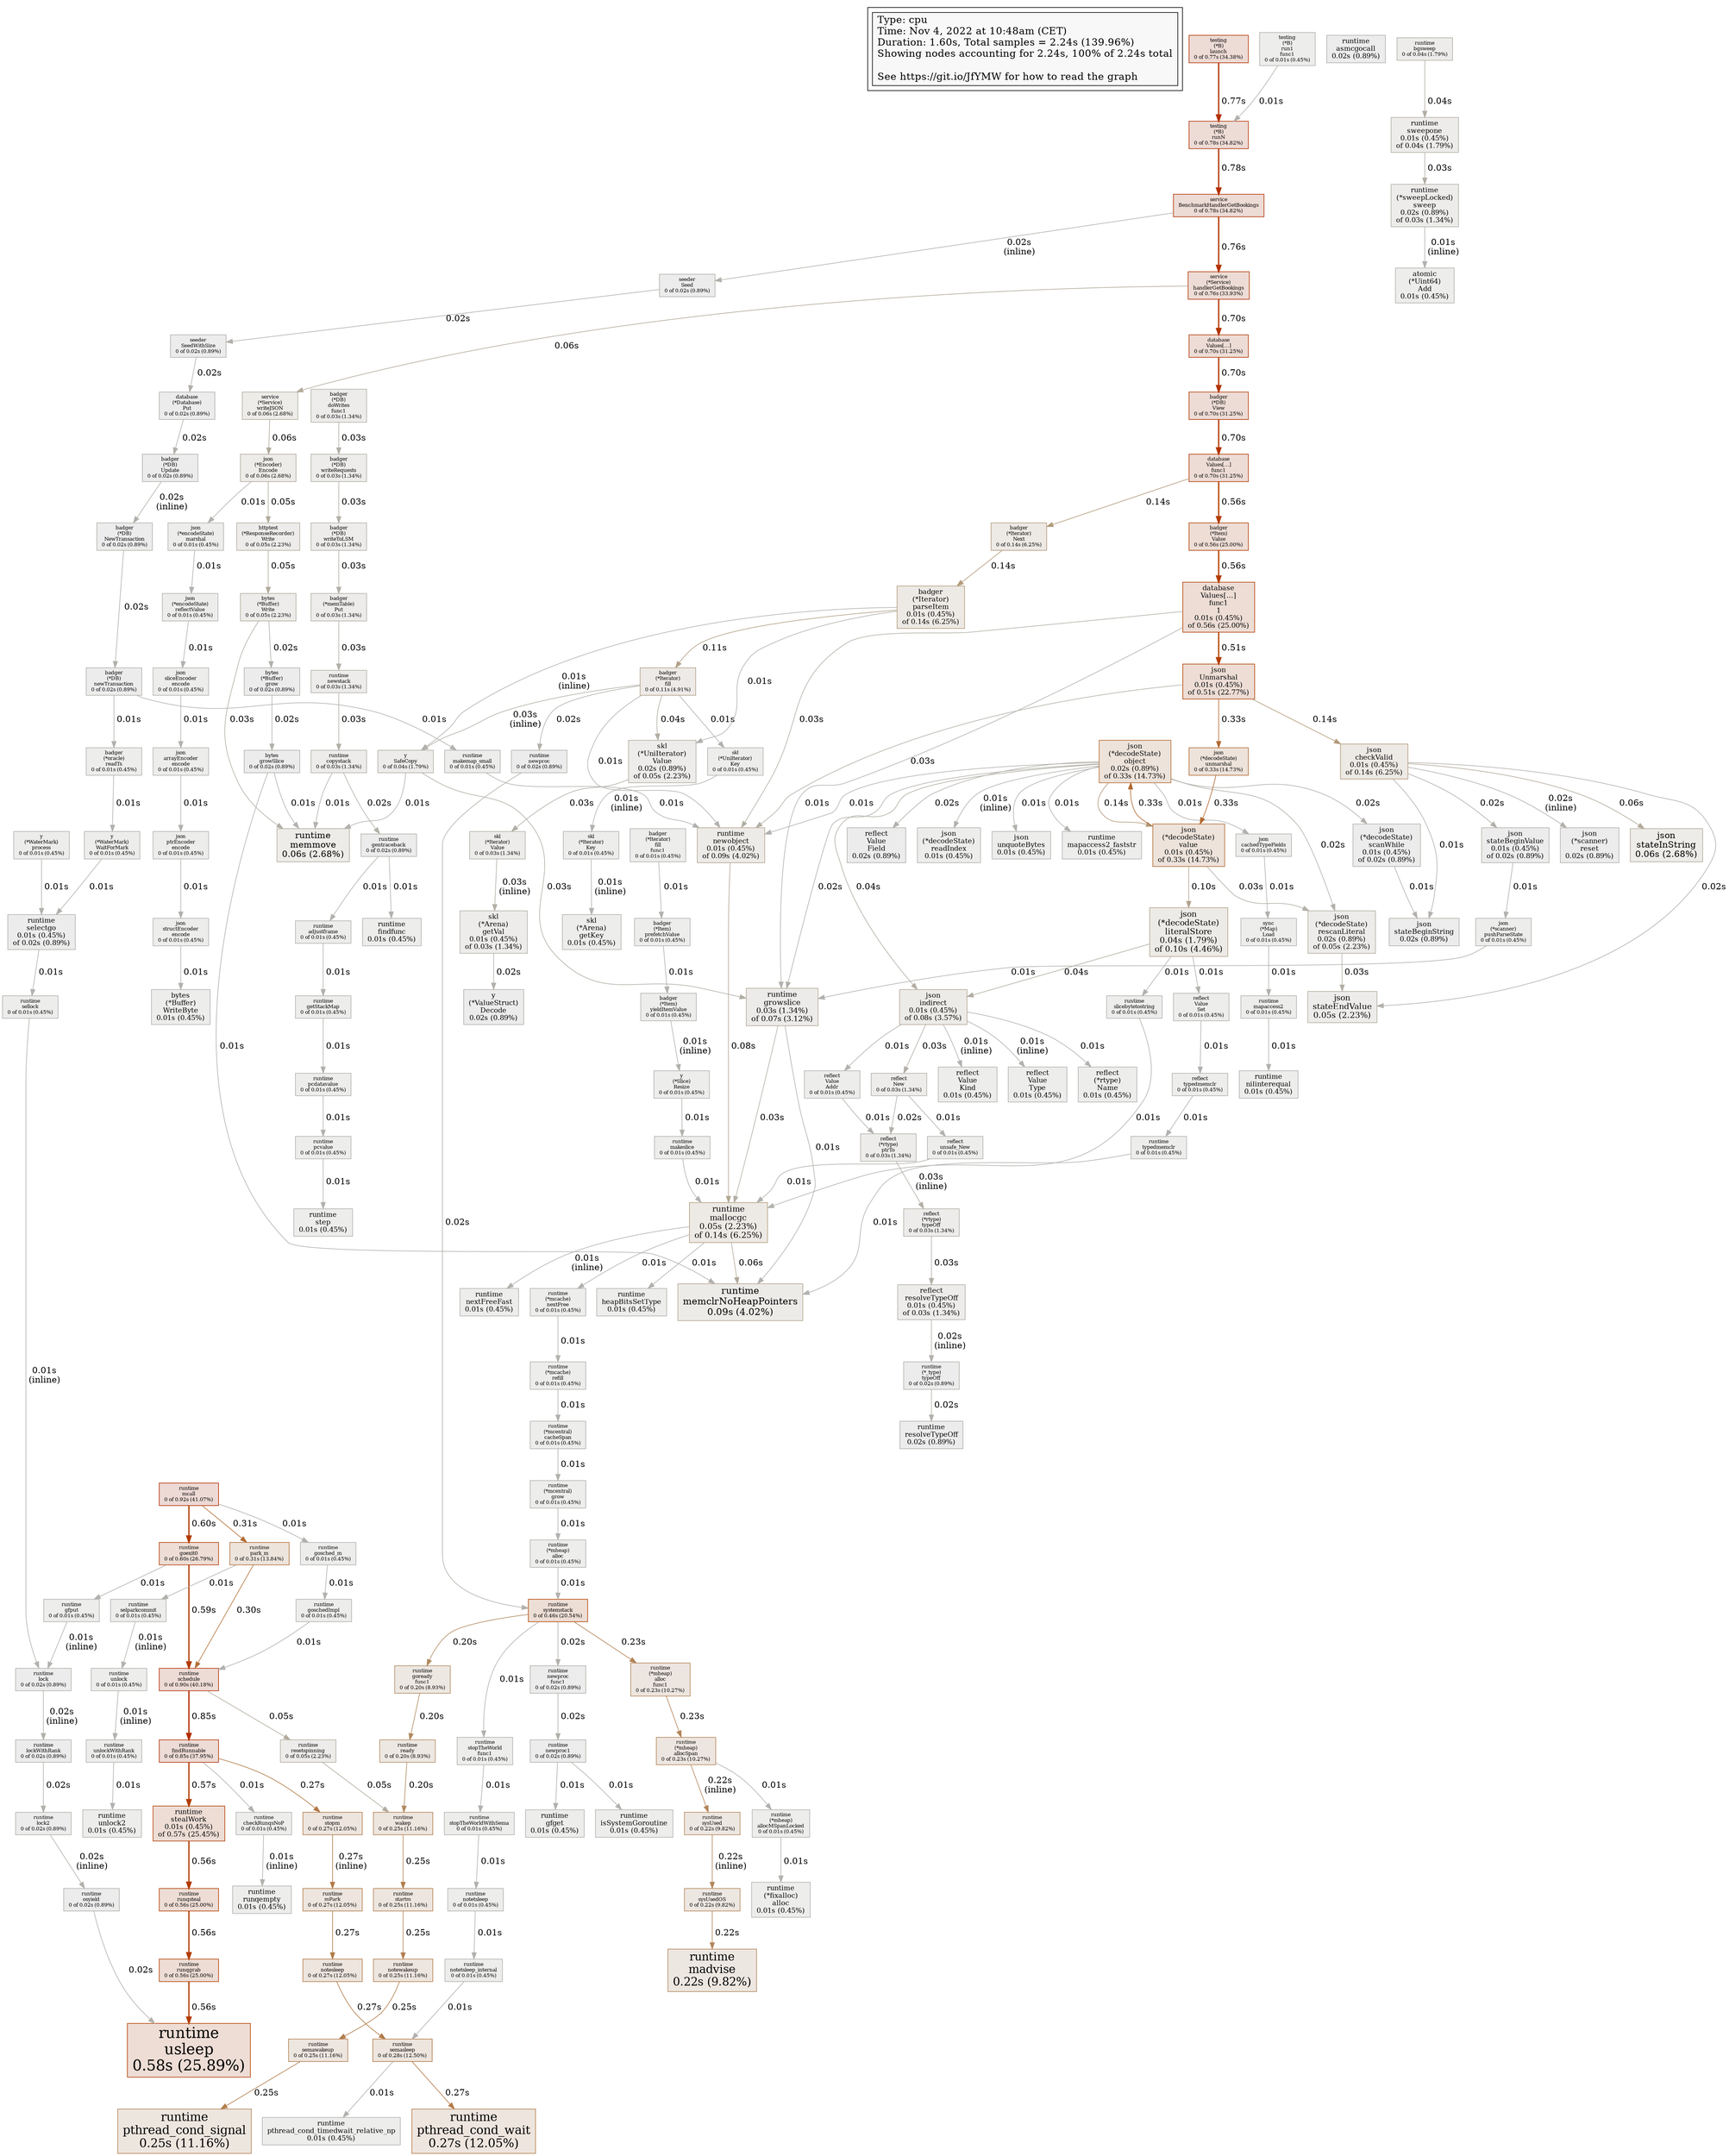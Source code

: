 digraph "unnamed" {
node [style=filled fillcolor="#f8f8f8"]
subgraph cluster_L { "Type: cpu" [shape=box fontsize=16 label="Type: cpu\lTime: Nov 4, 2022 at 10:48am (CET)\lDuration: 1.60s, Total samples = 2.24s (139.96%)\lShowing nodes accounting for 2.24s, 100% of 2.24s total\l\lSee https://git.io/JfYMW for how to read the graph\l"] }
N1 [label="runtime\nmcall\n0 of 0.92s (41.07%)" id="node1" fontsize=8 shape=box tooltip="runtime.mcall (0.92s)" color="#b22900" fillcolor="#eddad5"]
N2 [label="runtime\nusleep\n0.58s (25.89%)" id="node2" fontsize=24 shape=box tooltip="runtime.usleep (0.58s)" color="#b23b00" fillcolor="#edddd5"]
N3 [label="runtime\nschedule\n0 of 0.90s (40.18%)" id="node3" fontsize=8 shape=box tooltip="runtime.schedule (0.90s)" color="#b22a00" fillcolor="#eddbd5"]
N4 [label="runtime\nsystemstack\n0 of 0.46s (20.54%)" id="node4" fontsize=8 shape=box tooltip="runtime.systemstack (0.46s)" color="#b24300" fillcolor="#edded5"]
N5 [label="json\n(*decodeState)\nobject\n0.02s (0.89%)\nof 0.33s (14.73%)" id="node5" fontsize=11 shape=box tooltip="encoding/json.(*decodeState).object (0.33s)" color="#b2682f" fillcolor="#ede3db"]
N6 [label="runtime\nfindRunnable\n0 of 0.85s (37.95%)" id="node6" fontsize=8 shape=box tooltip="runtime.findRunnable (0.85s)" color="#b22d00" fillcolor="#eddbd5"]
N7 [label="testing\n(*B)\nlaunch\n0 of 0.77s (34.38%)" id="node7" fontsize=8 shape=box tooltip="testing.(*B).launch (0.77s)" color="#b23000" fillcolor="#eddbd5"]
N8 [label="json\n(*decodeState)\nvalue\n0.01s (0.45%)\nof 0.33s (14.73%)" id="node8" fontsize=11 shape=box tooltip="encoding/json.(*decodeState).value (0.33s)" color="#b2682f" fillcolor="#ede3db"]
N9 [label="json\nUnmarshal\n0.01s (0.45%)\nof 0.51s (22.77%)" id="node9" fontsize=11 shape=box tooltip="encoding/json.Unmarshal (0.51s)" color="#b23f00" fillcolor="#edddd5"]
N10 [label="runtime\nmallocgc\n0.05s (2.23%)\nof 0.14s (6.25%)" id="node10" fontsize=13 shape=box tooltip="runtime.mallocgc (0.14s)" color="#b29a7a" fillcolor="#ede9e5"]
N11 [label="runtime\npthread_cond_wait\n0.27s (12.05%)" id="node11" fontsize=19 shape=box tooltip="runtime.pthread_cond_wait (0.27s)" color="#b27946" fillcolor="#ede5de"]
N12 [label="database\nValues[…]\nfunc1\n0 of 0.70s (31.25%)" id="node12" fontsize=8 shape=box tooltip="github.com/christophwitzko/flight-booking-service/pkg/database.Values[...].func1 (0.70s)" color="#b23400" fillcolor="#eddcd5"]
N13 [label="runtime\npthread_cond_signal\n0.25s (11.16%)" id="node13" fontsize=19 shape=box tooltip="runtime.pthread_cond_signal (0.25s)" color="#b27e4e" fillcolor="#ede6df"]
N14 [label="runtime\nmadvise\n0.22s (9.82%)" id="node14" fontsize=18 shape=box tooltip="runtime.madvise (0.22s)" color="#b2865a" fillcolor="#ede7e1"]
N15 [label="json\ncheckValid\n0.01s (0.45%)\nof 0.14s (6.25%)" id="node15" fontsize=11 shape=box tooltip="encoding/json.checkValid (0.14s)" color="#b29a7a" fillcolor="#ede9e5"]
N16 [label="database\nValues[…]\nfunc1\n1\n0.01s (0.45%)\nof 0.56s (25.00%)" id="node16" fontsize=11 shape=box tooltip="github.com/christophwitzko/flight-booking-service/pkg/database.Values[...].func1.1 (0.56s)" color="#b23c00" fillcolor="#edddd5"]
N17 [label="runtime\nmemclrNoHeapPointers\n0.09s (4.02%)" id="node17" fontsize=15 shape=box tooltip="runtime.memclrNoHeapPointers (0.09s)" color="#b2a48e" fillcolor="#edebe8"]
N18 [label="service\n(*Service)\nhandlerGetBookings\n0 of 0.76s (33.93%)" id="node18" fontsize=8 shape=box tooltip="github.com/christophwitzko/flight-booking-service/pkg/service.(*Service).handlerGetBookings (0.76s)" color="#b23100" fillcolor="#eddcd5"]
N19 [label="json\nindirect\n0.01s (0.45%)\nof 0.08s (3.57%)" id="node19" fontsize=11 shape=box tooltip="encoding/json.indirect (0.08s)" color="#b2a692" fillcolor="#edebe8"]
N20 [label="runtime\ngrowslice\n0.03s (1.34%)\nof 0.07s (3.12%)" id="node20" fontsize=12 shape=box tooltip="runtime.growslice (0.07s)" color="#b2a896" fillcolor="#edebe9"]
N21 [label="runtime\nnewobject\n0.01s (0.45%)\nof 0.09s (4.02%)" id="node21" fontsize=11 shape=box tooltip="runtime.newobject (0.09s)" color="#b2a48e" fillcolor="#edebe8"]
N22 [label="badger\n(*Iterator)\nfill\n0 of 0.11s (4.91%)" id="node22" fontsize=8 shape=box tooltip="github.com/dgraph-io/badger/v3.(*Iterator).fill (0.11s)" color="#b2a086" fillcolor="#edeae7"]
N23 [label="runtime\nmemmove\n0.06s (2.68%)" id="node23" fontsize=14 shape=box tooltip="runtime.memmove (0.06s)" color="#b2aa9a" fillcolor="#edece9"]
N24 [label="json\n(*decodeState)\nliteralStore\n0.04s (1.79%)\nof 0.10s (4.46%)" id="node24" fontsize=13 shape=box tooltip="encoding/json.(*decodeState).literalStore (0.10s)" color="#b2a28a" fillcolor="#edebe7"]
N25 [label="runtime\nwakep\n0 of 0.25s (11.16%)" id="node25" fontsize=8 shape=box tooltip="runtime.wakep (0.25s)" color="#b27e4e" fillcolor="#ede6df"]
N26 [label="badger\n(*Iterator)\nparseItem\n0.01s (0.45%)\nof 0.14s (6.25%)" id="node26" fontsize=11 shape=box tooltip="github.com/dgraph-io/badger/v3.(*Iterator).parseItem (0.14s)" color="#b29a7a" fillcolor="#ede9e5"]
N27 [label="json\nstateEndValue\n0.05s (2.23%)" id="node27" fontsize=13 shape=box tooltip="encoding/json.stateEndValue (0.05s)" color="#b2ac9e" fillcolor="#edecea"]
N28 [label="service\nBenchmarkHandlerGetBookings\n0 of 0.78s (34.82%)" id="node28" fontsize=8 shape=box tooltip="github.com/christophwitzko/flight-booking-service/pkg/service.BenchmarkHandlerGetBookings (0.78s)" color="#b23000" fillcolor="#eddbd5"]
N29 [label="runtime\nsemasleep\n0 of 0.28s (12.50%)" id="node29" fontsize=8 shape=box tooltip="runtime.semasleep (0.28s)" color="#b27642" fillcolor="#ede5de"]
N30 [label="json\nstateInString\n0.06s (2.68%)" id="node30" fontsize=14 shape=box tooltip="encoding/json.stateInString (0.06s)" color="#b2aa9a" fillcolor="#edece9"]
N31 [label="json\n(*decodeState)\nrescanLiteral\n0.02s (0.89%)\nof 0.05s (2.23%)" id="node31" fontsize=11 shape=box tooltip="encoding/json.(*decodeState).rescanLiteral (0.05s)" color="#b2ac9e" fillcolor="#edecea"]
N32 [label="skl\n(*UniIterator)\nValue\n0.02s (0.89%)\nof 0.05s (2.23%)" id="node32" fontsize=11 shape=box tooltip="github.com/dgraph-io/badger/v3/skl.(*UniIterator).Value (0.05s)" color="#b2ac9e" fillcolor="#edecea"]
N33 [label="runtime\nstealWork\n0.01s (0.45%)\nof 0.57s (25.45%)" id="node33" fontsize=11 shape=box tooltip="runtime.stealWork (0.57s)" color="#b23c00" fillcolor="#edddd5"]
N34 [label="testing\n(*B)\nrunN\n0 of 0.78s (34.82%)" id="node34" fontsize=8 shape=box tooltip="testing.(*B).runN (0.78s)" color="#b23000" fillcolor="#eddbd5"]
N35 [label="runtime\ngoexit0\n0 of 0.60s (26.79%)" id="node35" fontsize=8 shape=box tooltip="runtime.goexit0 (0.60s)" color="#b23a00" fillcolor="#edddd5"]
N36 [label="y\nSafeCopy\n0 of 0.04s (1.79%)" id="node36" fontsize=8 shape=box tooltip="github.com/dgraph-io/badger/v3/y.SafeCopy (0.04s)" color="#b2ada2" fillcolor="#edeceb"]
N37 [label="runtime\npark_m\n0 of 0.31s (13.84%)" id="node37" fontsize=8 shape=box tooltip="runtime.park_m (0.31s)" color="#b26e36" fillcolor="#ede4dc"]
N38 [label="json\nstateBeginString\n0.02s (0.89%)" id="node38" fontsize=11 shape=box tooltip="encoding/json.stateBeginString (0.02s)" color="#b2b0aa" fillcolor="#edecec"]
N39 [label="runtime\nasmcgocall\n0.02s (0.89%)" id="node39" fontsize=11 shape=box tooltip="runtime.asmcgocall (0.02s)" color="#b2b0aa" fillcolor="#edecec"]
N40 [label="runtime\n(*mheap)\nallocSpan\n0 of 0.23s (10.27%)" id="node40" fontsize=8 shape=box tooltip="runtime.(*mheap).allocSpan (0.23s)" color="#b28456" fillcolor="#ede6e0"]
N41 [label="runtime\nselectgo\n0.01s (0.45%)\nof 0.02s (0.89%)" id="node41" fontsize=11 shape=box tooltip="runtime.selectgo (0.02s)" color="#b2b0aa" fillcolor="#edecec"]
N42 [label="bytes\n(*Buffer)\nWrite\n0 of 0.05s (2.23%)" id="node42" fontsize=8 shape=box tooltip="bytes.(*Buffer).Write (0.05s)" color="#b2ac9e" fillcolor="#edecea"]
N43 [label="runtime\n(*sweepLocked)\nsweep\n0.02s (0.89%)\nof 0.03s (1.34%)" id="node43" fontsize=11 shape=box tooltip="runtime.(*sweepLocked).sweep (0.03s)" color="#b2afa6" fillcolor="#edeceb"]
N44 [label="runtime\nsweepone\n0.01s (0.45%)\nof 0.04s (1.79%)" id="node44" fontsize=11 shape=box tooltip="runtime.sweepone (0.04s)" color="#b2ada2" fillcolor="#edeceb"]
N45 [label="json\n(*scanner)\nreset\n0.02s (0.89%)" id="node45" fontsize=11 shape=box tooltip="encoding/json.(*scanner).reset (0.02s)" color="#b2b0aa" fillcolor="#edecec"]
N46 [label="y\n(*ValueStruct)\nDecode\n0.02s (0.89%)" id="node46" fontsize=11 shape=box tooltip="github.com/dgraph-io/badger/v3/y.(*ValueStruct).Decode (0.02s)" color="#b2b0aa" fillcolor="#edecec"]
N47 [label="reflect\nValue\nField\n0.02s (0.89%)" id="node47" fontsize=11 shape=box tooltip="reflect.Value.Field (0.02s)" color="#b2b0aa" fillcolor="#edecec"]
N48 [label="runtime\nbgsweep\n0 of 0.04s (1.79%)" id="node48" fontsize=8 shape=box tooltip="runtime.bgsweep (0.04s)" color="#b2ada2" fillcolor="#edeceb"]
N49 [label="runtime\nresolveTypeOff\n0.02s (0.89%)" id="node49" fontsize=11 shape=box tooltip="runtime.resolveTypeOff (0.02s)" color="#b2b0aa" fillcolor="#edecec"]
N50 [label="json\n(*Encoder)\nEncode\n0 of 0.06s (2.68%)" id="node50" fontsize=8 shape=box tooltip="encoding/json.(*Encoder).Encode (0.06s)" color="#b2aa9a" fillcolor="#edece9"]
N51 [label="skl\n(*Arena)\ngetVal\n0.01s (0.45%)\nof 0.03s (1.34%)" id="node51" fontsize=11 shape=box tooltip="github.com/dgraph-io/badger/v3/skl.(*Arena).getVal (0.03s)" color="#b2afa6" fillcolor="#edeceb"]
N52 [label="reflect\nresolveTypeOff\n0.01s (0.45%)\nof 0.03s (1.34%)" id="node52" fontsize=11 shape=box tooltip="reflect.resolveTypeOff (0.03s)" color="#b2afa6" fillcolor="#edeceb"]
N53 [label="json\n(*decodeState)\nscanWhile\n0.01s (0.45%)\nof 0.02s (0.89%)" id="node53" fontsize=11 shape=box tooltip="encoding/json.(*decodeState).scanWhile (0.02s)" color="#b2b0aa" fillcolor="#edecec"]
N54 [label="json\nstateBeginValue\n0.01s (0.45%)\nof 0.02s (0.89%)" id="node54" fontsize=11 shape=box tooltip="encoding/json.stateBeginValue (0.02s)" color="#b2b0aa" fillcolor="#edecec"]
N55 [label="badger\n(*DB)\ndoWrites\nfunc1\n0 of 0.03s (1.34%)" id="node55" fontsize=8 shape=box tooltip="github.com/dgraph-io/badger/v3.(*DB).doWrites.func1 (0.03s)" color="#b2afa6" fillcolor="#edeceb"]
N56 [label="reflect\n(*rtype)\nptrTo\n0 of 0.03s (1.34%)" id="node56" fontsize=8 shape=box tooltip="reflect.(*rtype).ptrTo (0.03s)" color="#b2afa6" fillcolor="#edeceb"]
N57 [label="reflect\nNew\n0 of 0.03s (1.34%)" id="node57" fontsize=8 shape=box tooltip="reflect.New (0.03s)" color="#b2afa6" fillcolor="#edeceb"]
N58 [label="runtime\ncopystack\n0 of 0.03s (1.34%)" id="node58" fontsize=8 shape=box tooltip="runtime.copystack (0.03s)" color="#b2afa6" fillcolor="#edeceb"]
N59 [label="bytes\n(*Buffer)\nWriteByte\n0.01s (0.45%)" id="node59" fontsize=11 shape=box tooltip="bytes.(*Buffer).WriteByte (0.01s)" color="#b2b1ae" fillcolor="#ededec"]
N60 [label="bytes\ngrowSlice\n0 of 0.02s (0.89%)" id="node60" fontsize=8 shape=box tooltip="bytes.growSlice (0.02s)" color="#b2b0aa" fillcolor="#edecec"]
N61 [label="json\n(*decodeState)\nreadIndex\n0.01s (0.45%)" id="node61" fontsize=11 shape=box tooltip="encoding/json.(*decodeState).readIndex (0.01s)" color="#b2b1ae" fillcolor="#ededec"]
N62 [label="json\nunquoteBytes\n0.01s (0.45%)" id="node62" fontsize=11 shape=box tooltip="encoding/json.unquoteBytes (0.01s)" color="#b2b1ae" fillcolor="#ededec"]
N63 [label="badger\n(*DB)\nnewTransaction\n0 of 0.02s (0.89%)" id="node63" fontsize=8 shape=box tooltip="github.com/dgraph-io/badger/v3.(*DB).newTransaction (0.02s)" color="#b2b0aa" fillcolor="#edecec"]
N64 [label="skl\n(*Arena)\ngetKey\n0.01s (0.45%)" id="node64" fontsize=11 shape=box tooltip="github.com/dgraph-io/badger/v3/skl.(*Arena).getKey (0.01s)" color="#b2b1ae" fillcolor="#ededec"]
N65 [label="reflect\n(*rtype)\nName\n0.01s (0.45%)" id="node65" fontsize=11 shape=box tooltip="reflect.(*rtype).Name (0.01s)" color="#b2b1ae" fillcolor="#ededec"]
N66 [label="reflect\nValue\nKind\n0.01s (0.45%)" id="node66" fontsize=11 shape=box tooltip="reflect.Value.Kind (0.01s)" color="#b2b1ae" fillcolor="#ededec"]
N67 [label="reflect\nValue\nType\n0.01s (0.45%)" id="node67" fontsize=11 shape=box tooltip="reflect.Value.Type (0.01s)" color="#b2b1ae" fillcolor="#ededec"]
N68 [label="runtime\n(*fixalloc)\nalloc\n0.01s (0.45%)" id="node68" fontsize=11 shape=box tooltip="runtime.(*fixalloc).alloc (0.01s)" color="#b2b1ae" fillcolor="#ededec"]
N69 [label="runtime\nfindfunc\n0.01s (0.45%)" id="node69" fontsize=11 shape=box tooltip="runtime.findfunc (0.01s)" color="#b2b1ae" fillcolor="#ededec"]
N70 [label="runtime\ngentraceback\n0 of 0.02s (0.89%)" id="node70" fontsize=8 shape=box tooltip="runtime.gentraceback (0.02s)" color="#b2b0aa" fillcolor="#edecec"]
N71 [label="runtime\ngfget\n0.01s (0.45%)" id="node71" fontsize=11 shape=box tooltip="runtime.gfget (0.01s)" color="#b2b1ae" fillcolor="#ededec"]
N72 [label="runtime\nheapBitsSetType\n0.01s (0.45%)" id="node72" fontsize=11 shape=box tooltip="runtime.heapBitsSetType (0.01s)" color="#b2b1ae" fillcolor="#ededec"]
N73 [label="runtime\nisSystemGoroutine\n0.01s (0.45%)" id="node73" fontsize=11 shape=box tooltip="runtime.isSystemGoroutine (0.01s)" color="#b2b1ae" fillcolor="#ededec"]
N74 [label="runtime\nlock\n0 of 0.02s (0.89%)" id="node74" fontsize=8 shape=box tooltip="runtime.lock (0.02s)" color="#b2b0aa" fillcolor="#edecec"]
N75 [label="runtime\nmapaccess2_faststr\n0.01s (0.45%)" id="node75" fontsize=11 shape=box tooltip="runtime.mapaccess2_faststr (0.01s)" color="#b2b1ae" fillcolor="#ededec"]
N76 [label="runtime\nnewproc1\n0 of 0.02s (0.89%)" id="node76" fontsize=8 shape=box tooltip="runtime.newproc1 (0.02s)" color="#b2b0aa" fillcolor="#edecec"]
N77 [label="runtime\nnextFreeFast\n0.01s (0.45%)" id="node77" fontsize=11 shape=box tooltip="runtime.nextFreeFast (0.01s)" color="#b2b1ae" fillcolor="#ededec"]
N78 [label="runtime\nnilinterequal\n0.01s (0.45%)" id="node78" fontsize=11 shape=box tooltip="runtime.nilinterequal (0.01s)" color="#b2b1ae" fillcolor="#ededec"]
N79 [label="runtime\npthread_cond_timedwait_relative_np\n0.01s (0.45%)" id="node79" fontsize=11 shape=box tooltip="runtime.pthread_cond_timedwait_relative_np (0.01s)" color="#b2b1ae" fillcolor="#ededec"]
N80 [label="runtime\nrunqempty\n0.01s (0.45%)" id="node80" fontsize=11 shape=box tooltip="runtime.runqempty (0.01s)" color="#b2b1ae" fillcolor="#ededec"]
N81 [label="runtime\nstep\n0.01s (0.45%)" id="node81" fontsize=11 shape=box tooltip="runtime.step (0.01s)" color="#b2b1ae" fillcolor="#ededec"]
N82 [label="runtime\nunlock2\n0.01s (0.45%)" id="node82" fontsize=11 shape=box tooltip="runtime.unlock2 (0.01s)" color="#b2b1ae" fillcolor="#ededec"]
N83 [label="atomic\n(*Uint64)\nAdd\n0.01s (0.45%)" id="node83" fontsize=11 shape=box tooltip="runtime/internal/atomic.(*Uint64).Add (0.01s)" color="#b2b1ae" fillcolor="#ededec"]
N84 [label="badger\n(*Iterator)\nfill\nfunc1\n0 of 0.01s (0.45%)" id="node84" fontsize=8 shape=box tooltip="github.com/dgraph-io/badger/v3.(*Iterator).fill.func1 (0.01s)" color="#b2b1ae" fillcolor="#ededec"]
N85 [label="y\n(*WaterMark)\nprocess\n0 of 0.01s (0.45%)" id="node85" fontsize=8 shape=box tooltip="github.com/dgraph-io/badger/v3/y.(*WaterMark).process (0.01s)" color="#b2b1ae" fillcolor="#ededec"]
N86 [label="testing\n(*B)\nrun1\nfunc1\n0 of 0.01s (0.45%)" id="node86" fontsize=8 shape=box tooltip="testing.(*B).run1.func1 (0.01s)" color="#b2b1ae" fillcolor="#ededec"]
N87 [label="bytes\n(*Buffer)\ngrow\n0 of 0.02s (0.89%)" id="node87" fontsize=8 shape=box tooltip="bytes.(*Buffer).grow (0.02s)" color="#b2b0aa" fillcolor="#edecec"]
N88 [label="json\n(*decodeState)\nunmarshal\n0 of 0.33s (14.73%)" id="node88" fontsize=8 shape=box tooltip="encoding/json.(*decodeState).unmarshal (0.33s)" color="#b2682f" fillcolor="#ede3db"]
N89 [label="json\n(*encodeState)\nmarshal\n0 of 0.01s (0.45%)" id="node89" fontsize=8 shape=box tooltip="encoding/json.(*encodeState).marshal (0.01s)" color="#b2b1ae" fillcolor="#ededec"]
N90 [label="json\n(*encodeState)\nreflectValue\n0 of 0.01s (0.45%)" id="node90" fontsize=8 shape=box tooltip="encoding/json.(*encodeState).reflectValue (0.01s)" color="#b2b1ae" fillcolor="#ededec"]
N91 [label="json\n(*scanner)\npushParseState\n0 of 0.01s (0.45%)" id="node91" fontsize=8 shape=box tooltip="encoding/json.(*scanner).pushParseState (0.01s)" color="#b2b1ae" fillcolor="#ededec"]
N92 [label="json\narrayEncoder\nencode\n0 of 0.01s (0.45%)" id="node92" fontsize=8 shape=box tooltip="encoding/json.arrayEncoder.encode (0.01s)" color="#b2b1ae" fillcolor="#ededec"]
N93 [label="json\ncachedTypeFields\n0 of 0.01s (0.45%)" id="node93" fontsize=8 shape=box tooltip="encoding/json.cachedTypeFields (0.01s)" color="#b2b1ae" fillcolor="#ededec"]
N94 [label="json\nptrEncoder\nencode\n0 of 0.01s (0.45%)" id="node94" fontsize=8 shape=box tooltip="encoding/json.ptrEncoder.encode (0.01s)" color="#b2b1ae" fillcolor="#ededec"]
N95 [label="json\nsliceEncoder\nencode\n0 of 0.01s (0.45%)" id="node95" fontsize=8 shape=box tooltip="encoding/json.sliceEncoder.encode (0.01s)" color="#b2b1ae" fillcolor="#ededec"]
N96 [label="json\nstructEncoder\nencode\n0 of 0.01s (0.45%)" id="node96" fontsize=8 shape=box tooltip="encoding/json.structEncoder.encode (0.01s)" color="#b2b1ae" fillcolor="#ededec"]
N97 [label="database\n(*Database)\nPut\n0 of 0.02s (0.89%)" id="node97" fontsize=8 shape=box tooltip="github.com/christophwitzko/flight-booking-service/pkg/database.(*Database).Put (0.02s)" color="#b2b0aa" fillcolor="#edecec"]
N98 [label="database\nValues[…]\n0 of 0.70s (31.25%)" id="node98" fontsize=8 shape=box tooltip="github.com/christophwitzko/flight-booking-service/pkg/database.Values[...] (0.70s)" color="#b23400" fillcolor="#eddcd5"]
N99 [label="seeder\nSeed\n0 of 0.02s (0.89%)" id="node99" fontsize=8 shape=box tooltip="github.com/christophwitzko/flight-booking-service/pkg/database/seeder.Seed (0.02s)" color="#b2b0aa" fillcolor="#edecec"]
N100 [label="seeder\nSeedWithSize\n0 of 0.02s (0.89%)" id="node100" fontsize=8 shape=box tooltip="github.com/christophwitzko/flight-booking-service/pkg/database/seeder.SeedWithSize (0.02s)" color="#b2b0aa" fillcolor="#edecec"]
N101 [label="service\n(*Service)\nwriteJSON\n0 of 0.06s (2.68%)" id="node101" fontsize=8 shape=box tooltip="github.com/christophwitzko/flight-booking-service/pkg/service.(*Service).writeJSON (0.06s)" color="#b2aa9a" fillcolor="#edece9"]
N102 [label="badger\n(*DB)\nNewTransaction\n0 of 0.02s (0.89%)" id="node102" fontsize=8 shape=box tooltip="github.com/dgraph-io/badger/v3.(*DB).NewTransaction (0.02s)" color="#b2b0aa" fillcolor="#edecec"]
N103 [label="badger\n(*DB)\nUpdate\n0 of 0.02s (0.89%)" id="node103" fontsize=8 shape=box tooltip="github.com/dgraph-io/badger/v3.(*DB).Update (0.02s)" color="#b2b0aa" fillcolor="#edecec"]
N104 [label="badger\n(*DB)\nView\n0 of 0.70s (31.25%)" id="node104" fontsize=8 shape=box tooltip="github.com/dgraph-io/badger/v3.(*DB).View (0.70s)" color="#b23400" fillcolor="#eddcd5"]
N105 [label="badger\n(*DB)\nwriteRequests\n0 of 0.03s (1.34%)" id="node105" fontsize=8 shape=box tooltip="github.com/dgraph-io/badger/v3.(*DB).writeRequests (0.03s)" color="#b2afa6" fillcolor="#edeceb"]
N106 [label="badger\n(*DB)\nwriteToLSM\n0 of 0.03s (1.34%)" id="node106" fontsize=8 shape=box tooltip="github.com/dgraph-io/badger/v3.(*DB).writeToLSM (0.03s)" color="#b2afa6" fillcolor="#edeceb"]
N107 [label="badger\n(*Item)\nValue\n0 of 0.56s (25.00%)" id="node107" fontsize=8 shape=box tooltip="github.com/dgraph-io/badger/v3.(*Item).Value (0.56s)" color="#b23c00" fillcolor="#edddd5"]
N108 [label="badger\n(*Item)\nprefetchValue\n0 of 0.01s (0.45%)" id="node108" fontsize=8 shape=box tooltip="github.com/dgraph-io/badger/v3.(*Item).prefetchValue (0.01s)" color="#b2b1ae" fillcolor="#ededec"]
N109 [label="badger\n(*Item)\nyieldItemValue\n0 of 0.01s (0.45%)" id="node109" fontsize=8 shape=box tooltip="github.com/dgraph-io/badger/v3.(*Item).yieldItemValue (0.01s)" color="#b2b1ae" fillcolor="#ededec"]
N110 [label="badger\n(*Iterator)\nNext\n0 of 0.14s (6.25%)" id="node110" fontsize=8 shape=box tooltip="github.com/dgraph-io/badger/v3.(*Iterator).Next (0.14s)" color="#b29a7a" fillcolor="#ede9e5"]
N111 [label="badger\n(*memTable)\nPut\n0 of 0.03s (1.34%)" id="node111" fontsize=8 shape=box tooltip="github.com/dgraph-io/badger/v3.(*memTable).Put (0.03s)" color="#b2afa6" fillcolor="#edeceb"]
N112 [label="badger\n(*oracle)\nreadTs\n0 of 0.01s (0.45%)" id="node112" fontsize=8 shape=box tooltip="github.com/dgraph-io/badger/v3.(*oracle).readTs (0.01s)" color="#b2b1ae" fillcolor="#ededec"]
N113 [label="skl\n(*Iterator)\nKey\n0 of 0.01s (0.45%)" id="node113" fontsize=8 shape=box tooltip="github.com/dgraph-io/badger/v3/skl.(*Iterator).Key (0.01s)" color="#b2b1ae" fillcolor="#ededec"]
N114 [label="skl\n(*Iterator)\nValue\n0 of 0.03s (1.34%)" id="node114" fontsize=8 shape=box tooltip="github.com/dgraph-io/badger/v3/skl.(*Iterator).Value (0.03s)" color="#b2afa6" fillcolor="#edeceb"]
N115 [label="skl\n(*UniIterator)\nKey\n0 of 0.01s (0.45%)" id="node115" fontsize=8 shape=box tooltip="github.com/dgraph-io/badger/v3/skl.(*UniIterator).Key (0.01s)" color="#b2b1ae" fillcolor="#ededec"]
N116 [label="y\n(*Slice)\nResize\n0 of 0.01s (0.45%)" id="node116" fontsize=8 shape=box tooltip="github.com/dgraph-io/badger/v3/y.(*Slice).Resize (0.01s)" color="#b2b1ae" fillcolor="#ededec"]
N117 [label="y\n(*WaterMark)\nWaitForMark\n0 of 0.01s (0.45%)" id="node117" fontsize=8 shape=box tooltip="github.com/dgraph-io/badger/v3/y.(*WaterMark).WaitForMark (0.01s)" color="#b2b1ae" fillcolor="#ededec"]
N118 [label="httptest\n(*ResponseRecorder)\nWrite\n0 of 0.05s (2.23%)" id="node118" fontsize=8 shape=box tooltip="net/http/httptest.(*ResponseRecorder).Write (0.05s)" color="#b2ac9e" fillcolor="#edecea"]
N119 [label="reflect\n(*rtype)\ntypeOff\n0 of 0.03s (1.34%)" id="node119" fontsize=8 shape=box tooltip="reflect.(*rtype).typeOff (0.03s)" color="#b2afa6" fillcolor="#edeceb"]
N120 [label="reflect\nValue\nAddr\n0 of 0.01s (0.45%)" id="node120" fontsize=8 shape=box tooltip="reflect.Value.Addr (0.01s)" color="#b2b1ae" fillcolor="#ededec"]
N121 [label="reflect\nValue\nSet\n0 of 0.01s (0.45%)" id="node121" fontsize=8 shape=box tooltip="reflect.Value.Set (0.01s)" color="#b2b1ae" fillcolor="#ededec"]
N122 [label="reflect\ntypedmemclr\n0 of 0.01s (0.45%)" id="node122" fontsize=8 shape=box tooltip="reflect.typedmemclr (0.01s)" color="#b2b1ae" fillcolor="#ededec"]
N123 [label="reflect\nunsafe_New\n0 of 0.01s (0.45%)" id="node123" fontsize=8 shape=box tooltip="reflect.unsafe_New (0.01s)" color="#b2b1ae" fillcolor="#ededec"]
N124 [label="runtime\n(*_type)\ntypeOff\n0 of 0.02s (0.89%)" id="node124" fontsize=8 shape=box tooltip="runtime.(*_type).typeOff (0.02s)" color="#b2b0aa" fillcolor="#edecec"]
N125 [label="runtime\n(*mcache)\nnextFree\n0 of 0.01s (0.45%)" id="node125" fontsize=8 shape=box tooltip="runtime.(*mcache).nextFree (0.01s)" color="#b2b1ae" fillcolor="#ededec"]
N126 [label="runtime\n(*mcache)\nrefill\n0 of 0.01s (0.45%)" id="node126" fontsize=8 shape=box tooltip="runtime.(*mcache).refill (0.01s)" color="#b2b1ae" fillcolor="#ededec"]
N127 [label="runtime\n(*mcentral)\ncacheSpan\n0 of 0.01s (0.45%)" id="node127" fontsize=8 shape=box tooltip="runtime.(*mcentral).cacheSpan (0.01s)" color="#b2b1ae" fillcolor="#ededec"]
N128 [label="runtime\n(*mcentral)\ngrow\n0 of 0.01s (0.45%)" id="node128" fontsize=8 shape=box tooltip="runtime.(*mcentral).grow (0.01s)" color="#b2b1ae" fillcolor="#ededec"]
N129 [label="runtime\n(*mheap)\nalloc\n0 of 0.01s (0.45%)" id="node129" fontsize=8 shape=box tooltip="runtime.(*mheap).alloc (0.01s)" color="#b2b1ae" fillcolor="#ededec"]
N130 [label="runtime\n(*mheap)\nalloc\nfunc1\n0 of 0.23s (10.27%)" id="node130" fontsize=8 shape=box tooltip="runtime.(*mheap).alloc.func1 (0.23s)" color="#b28456" fillcolor="#ede6e0"]
N131 [label="runtime\n(*mheap)\nallocMSpanLocked\n0 of 0.01s (0.45%)" id="node131" fontsize=8 shape=box tooltip="runtime.(*mheap).allocMSpanLocked (0.01s)" color="#b2b1ae" fillcolor="#ededec"]
N132 [label="runtime\nadjustframe\n0 of 0.01s (0.45%)" id="node132" fontsize=8 shape=box tooltip="runtime.adjustframe (0.01s)" color="#b2b1ae" fillcolor="#ededec"]
N133 [label="runtime\ncheckRunqsNoP\n0 of 0.01s (0.45%)" id="node133" fontsize=8 shape=box tooltip="runtime.checkRunqsNoP (0.01s)" color="#b2b1ae" fillcolor="#ededec"]
N134 [label="runtime\ngetStackMap\n0 of 0.01s (0.45%)" id="node134" fontsize=8 shape=box tooltip="runtime.getStackMap (0.01s)" color="#b2b1ae" fillcolor="#ededec"]
N135 [label="runtime\ngfput\n0 of 0.01s (0.45%)" id="node135" fontsize=8 shape=box tooltip="runtime.gfput (0.01s)" color="#b2b1ae" fillcolor="#ededec"]
N136 [label="runtime\ngoready\nfunc1\n0 of 0.20s (8.93%)" id="node136" fontsize=8 shape=box tooltip="runtime.goready.func1 (0.20s)" color="#b28b62" fillcolor="#ede8e2"]
N137 [label="runtime\ngoschedImpl\n0 of 0.01s (0.45%)" id="node137" fontsize=8 shape=box tooltip="runtime.goschedImpl (0.01s)" color="#b2b1ae" fillcolor="#ededec"]
N138 [label="runtime\ngosched_m\n0 of 0.01s (0.45%)" id="node138" fontsize=8 shape=box tooltip="runtime.gosched_m (0.01s)" color="#b2b1ae" fillcolor="#ededec"]
N139 [label="runtime\nlock2\n0 of 0.02s (0.89%)" id="node139" fontsize=8 shape=box tooltip="runtime.lock2 (0.02s)" color="#b2b0aa" fillcolor="#edecec"]
N140 [label="runtime\nlockWithRank\n0 of 0.02s (0.89%)" id="node140" fontsize=8 shape=box tooltip="runtime.lockWithRank (0.02s)" color="#b2b0aa" fillcolor="#edecec"]
N141 [label="runtime\nmPark\n0 of 0.27s (12.05%)" id="node141" fontsize=8 shape=box tooltip="runtime.mPark (0.27s)" color="#b27946" fillcolor="#ede5de"]
N142 [label="runtime\nmakemap_small\n0 of 0.01s (0.45%)" id="node142" fontsize=8 shape=box tooltip="runtime.makemap_small (0.01s)" color="#b2b1ae" fillcolor="#ededec"]
N143 [label="runtime\nmakeslice\n0 of 0.01s (0.45%)" id="node143" fontsize=8 shape=box tooltip="runtime.makeslice (0.01s)" color="#b2b1ae" fillcolor="#ededec"]
N144 [label="runtime\nmapaccess2\n0 of 0.01s (0.45%)" id="node144" fontsize=8 shape=box tooltip="runtime.mapaccess2 (0.01s)" color="#b2b1ae" fillcolor="#ededec"]
N145 [label="runtime\nnewproc\n0 of 0.02s (0.89%)" id="node145" fontsize=8 shape=box tooltip="runtime.newproc (0.02s)" color="#b2b0aa" fillcolor="#edecec"]
N146 [label="runtime\nnewproc\nfunc1\n0 of 0.02s (0.89%)" id="node146" fontsize=8 shape=box tooltip="runtime.newproc.func1 (0.02s)" color="#b2b0aa" fillcolor="#edecec"]
N147 [label="runtime\nnewstack\n0 of 0.03s (1.34%)" id="node147" fontsize=8 shape=box tooltip="runtime.newstack (0.03s)" color="#b2afa6" fillcolor="#edeceb"]
N148 [label="runtime\nnotesleep\n0 of 0.27s (12.05%)" id="node148" fontsize=8 shape=box tooltip="runtime.notesleep (0.27s)" color="#b27946" fillcolor="#ede5de"]
N149 [label="runtime\nnotetsleep\n0 of 0.01s (0.45%)" id="node149" fontsize=8 shape=box tooltip="runtime.notetsleep (0.01s)" color="#b2b1ae" fillcolor="#ededec"]
N150 [label="runtime\nnotetsleep_internal\n0 of 0.01s (0.45%)" id="node150" fontsize=8 shape=box tooltip="runtime.notetsleep_internal (0.01s)" color="#b2b1ae" fillcolor="#ededec"]
N151 [label="runtime\nnotewakeup\n0 of 0.25s (11.16%)" id="node151" fontsize=8 shape=box tooltip="runtime.notewakeup (0.25s)" color="#b27e4e" fillcolor="#ede6df"]
N152 [label="runtime\nosyield\n0 of 0.02s (0.89%)" id="node152" fontsize=8 shape=box tooltip="runtime.osyield (0.02s)" color="#b2b0aa" fillcolor="#edecec"]
N153 [label="runtime\npcdatavalue\n0 of 0.01s (0.45%)" id="node153" fontsize=8 shape=box tooltip="runtime.pcdatavalue (0.01s)" color="#b2b1ae" fillcolor="#ededec"]
N154 [label="runtime\npcvalue\n0 of 0.01s (0.45%)" id="node154" fontsize=8 shape=box tooltip="runtime.pcvalue (0.01s)" color="#b2b1ae" fillcolor="#ededec"]
N155 [label="runtime\nready\n0 of 0.20s (8.93%)" id="node155" fontsize=8 shape=box tooltip="runtime.ready (0.20s)" color="#b28b62" fillcolor="#ede8e2"]
N156 [label="runtime\nresetspinning\n0 of 0.05s (2.23%)" id="node156" fontsize=8 shape=box tooltip="runtime.resetspinning (0.05s)" color="#b2ac9e" fillcolor="#edecea"]
N157 [label="runtime\nrunqgrab\n0 of 0.56s (25.00%)" id="node157" fontsize=8 shape=box tooltip="runtime.runqgrab (0.56s)" color="#b23c00" fillcolor="#edddd5"]
N158 [label="runtime\nrunqsteal\n0 of 0.56s (25.00%)" id="node158" fontsize=8 shape=box tooltip="runtime.runqsteal (0.56s)" color="#b23c00" fillcolor="#edddd5"]
N159 [label="runtime\nsellock\n0 of 0.01s (0.45%)" id="node159" fontsize=8 shape=box tooltip="runtime.sellock (0.01s)" color="#b2b1ae" fillcolor="#ededec"]
N160 [label="runtime\nselparkcommit\n0 of 0.01s (0.45%)" id="node160" fontsize=8 shape=box tooltip="runtime.selparkcommit (0.01s)" color="#b2b1ae" fillcolor="#ededec"]
N161 [label="runtime\nsemawakeup\n0 of 0.25s (11.16%)" id="node161" fontsize=8 shape=box tooltip="runtime.semawakeup (0.25s)" color="#b27e4e" fillcolor="#ede6df"]
N162 [label="runtime\nslicebytetostring\n0 of 0.01s (0.45%)" id="node162" fontsize=8 shape=box tooltip="runtime.slicebytetostring (0.01s)" color="#b2b1ae" fillcolor="#ededec"]
N163 [label="runtime\nstartm\n0 of 0.25s (11.16%)" id="node163" fontsize=8 shape=box tooltip="runtime.startm (0.25s)" color="#b27e4e" fillcolor="#ede6df"]
N164 [label="runtime\nstopTheWorld\nfunc1\n0 of 0.01s (0.45%)" id="node164" fontsize=8 shape=box tooltip="runtime.stopTheWorld.func1 (0.01s)" color="#b2b1ae" fillcolor="#ededec"]
N165 [label="runtime\nstopTheWorldWithSema\n0 of 0.01s (0.45%)" id="node165" fontsize=8 shape=box tooltip="runtime.stopTheWorldWithSema (0.01s)" color="#b2b1ae" fillcolor="#ededec"]
N166 [label="runtime\nstopm\n0 of 0.27s (12.05%)" id="node166" fontsize=8 shape=box tooltip="runtime.stopm (0.27s)" color="#b27946" fillcolor="#ede5de"]
N167 [label="runtime\nsysUsed\n0 of 0.22s (9.82%)" id="node167" fontsize=8 shape=box tooltip="runtime.sysUsed (0.22s)" color="#b2865a" fillcolor="#ede7e1"]
N168 [label="runtime\nsysUsedOS\n0 of 0.22s (9.82%)" id="node168" fontsize=8 shape=box tooltip="runtime.sysUsedOS (0.22s)" color="#b2865a" fillcolor="#ede7e1"]
N169 [label="runtime\ntypedmemclr\n0 of 0.01s (0.45%)" id="node169" fontsize=8 shape=box tooltip="runtime.typedmemclr (0.01s)" color="#b2b1ae" fillcolor="#ededec"]
N170 [label="runtime\nunlock\n0 of 0.01s (0.45%)" id="node170" fontsize=8 shape=box tooltip="runtime.unlock (0.01s)" color="#b2b1ae" fillcolor="#ededec"]
N171 [label="runtime\nunlockWithRank\n0 of 0.01s (0.45%)" id="node171" fontsize=8 shape=box tooltip="runtime.unlockWithRank (0.01s)" color="#b2b1ae" fillcolor="#ededec"]
N172 [label="sync\n(*Map)\nLoad\n0 of 0.01s (0.45%)" id="node172" fontsize=8 shape=box tooltip="sync.(*Map).Load (0.01s)" color="#b2b1ae" fillcolor="#ededec"]
N3 -> N6 [label=" 0.85s" weight=38 penwidth=2 color="#b22d00" tooltip="runtime.schedule -> runtime.findRunnable (0.85s)" labeltooltip="runtime.schedule -> runtime.findRunnable (0.85s)"]
N34 -> N28 [label=" 0.78s" weight=35 penwidth=2 color="#b23000" tooltip="testing.(*B).runN -> github.com/christophwitzko/flight-booking-service/pkg/service.BenchmarkHandlerGetBookings (0.78s)" labeltooltip="testing.(*B).runN -> github.com/christophwitzko/flight-booking-service/pkg/service.BenchmarkHandlerGetBookings (0.78s)"]
N7 -> N34 [label=" 0.77s" weight=35 penwidth=2 color="#b23000" tooltip="testing.(*B).launch -> testing.(*B).runN (0.77s)" labeltooltip="testing.(*B).launch -> testing.(*B).runN (0.77s)"]
N28 -> N18 [label=" 0.76s" weight=34 penwidth=2 color="#b23100" tooltip="github.com/christophwitzko/flight-booking-service/pkg/service.BenchmarkHandlerGetBookings -> github.com/christophwitzko/flight-booking-service/pkg/service.(*Service).handlerGetBookings (0.76s)" labeltooltip="github.com/christophwitzko/flight-booking-service/pkg/service.BenchmarkHandlerGetBookings -> github.com/christophwitzko/flight-booking-service/pkg/service.(*Service).handlerGetBookings (0.76s)"]
N98 -> N104 [label=" 0.70s" weight=32 penwidth=2 color="#b23400" tooltip="github.com/christophwitzko/flight-booking-service/pkg/database.Values[...] -> github.com/dgraph-io/badger/v3.(*DB).View (0.70s)" labeltooltip="github.com/christophwitzko/flight-booking-service/pkg/database.Values[...] -> github.com/dgraph-io/badger/v3.(*DB).View (0.70s)"]
N18 -> N98 [label=" 0.70s" weight=32 penwidth=2 color="#b23400" tooltip="github.com/christophwitzko/flight-booking-service/pkg/service.(*Service).handlerGetBookings -> github.com/christophwitzko/flight-booking-service/pkg/database.Values[...] (0.70s)" labeltooltip="github.com/christophwitzko/flight-booking-service/pkg/service.(*Service).handlerGetBookings -> github.com/christophwitzko/flight-booking-service/pkg/database.Values[...] (0.70s)"]
N104 -> N12 [label=" 0.70s" weight=32 penwidth=2 color="#b23400" tooltip="github.com/dgraph-io/badger/v3.(*DB).View -> github.com/christophwitzko/flight-booking-service/pkg/database.Values[...].func1 (0.70s)" labeltooltip="github.com/dgraph-io/badger/v3.(*DB).View -> github.com/christophwitzko/flight-booking-service/pkg/database.Values[...].func1 (0.70s)"]
N1 -> N35 [label=" 0.60s" weight=27 penwidth=2 color="#b23a00" tooltip="runtime.mcall -> runtime.goexit0 (0.60s)" labeltooltip="runtime.mcall -> runtime.goexit0 (0.60s)"]
N35 -> N3 [label=" 0.59s" weight=27 penwidth=2 color="#b23a00" tooltip="runtime.goexit0 -> runtime.schedule (0.59s)" labeltooltip="runtime.goexit0 -> runtime.schedule (0.59s)"]
N6 -> N33 [label=" 0.57s" weight=26 penwidth=2 color="#b23c00" tooltip="runtime.findRunnable -> runtime.stealWork (0.57s)" labeltooltip="runtime.findRunnable -> runtime.stealWork (0.57s)"]
N12 -> N107 [label=" 0.56s" weight=26 penwidth=2 color="#b23c00" tooltip="github.com/christophwitzko/flight-booking-service/pkg/database.Values[...].func1 -> github.com/dgraph-io/badger/v3.(*Item).Value (0.56s)" labeltooltip="github.com/christophwitzko/flight-booking-service/pkg/database.Values[...].func1 -> github.com/dgraph-io/badger/v3.(*Item).Value (0.56s)"]
N107 -> N16 [label=" 0.56s" weight=26 penwidth=2 color="#b23c00" tooltip="github.com/dgraph-io/badger/v3.(*Item).Value -> github.com/christophwitzko/flight-booking-service/pkg/database.Values[...].func1.1 (0.56s)" labeltooltip="github.com/dgraph-io/badger/v3.(*Item).Value -> github.com/christophwitzko/flight-booking-service/pkg/database.Values[...].func1.1 (0.56s)"]
N157 -> N2 [label=" 0.56s" weight=26 penwidth=2 color="#b23c00" tooltip="runtime.runqgrab -> runtime.usleep (0.56s)" labeltooltip="runtime.runqgrab -> runtime.usleep (0.56s)"]
N158 -> N157 [label=" 0.56s" weight=26 penwidth=2 color="#b23c00" tooltip="runtime.runqsteal -> runtime.runqgrab (0.56s)" labeltooltip="runtime.runqsteal -> runtime.runqgrab (0.56s)"]
N33 -> N158 [label=" 0.56s" weight=26 penwidth=2 color="#b23c00" tooltip="runtime.stealWork -> runtime.runqsteal (0.56s)" labeltooltip="runtime.stealWork -> runtime.runqsteal (0.56s)"]
N16 -> N9 [label=" 0.51s" weight=23 penwidth=2 color="#b23f00" tooltip="github.com/christophwitzko/flight-booking-service/pkg/database.Values[...].func1.1 -> encoding/json.Unmarshal (0.51s)" labeltooltip="github.com/christophwitzko/flight-booking-service/pkg/database.Values[...].func1.1 -> encoding/json.Unmarshal (0.51s)"]
N88 -> N8 [label=" 0.33s" weight=15 color="#b2682f" tooltip="encoding/json.(*decodeState).unmarshal -> encoding/json.(*decodeState).value (0.33s)" labeltooltip="encoding/json.(*decodeState).unmarshal -> encoding/json.(*decodeState).value (0.33s)"]
N8 -> N5 [label=" 0.33s" weight=15 color="#b2682f" tooltip="encoding/json.(*decodeState).value -> encoding/json.(*decodeState).object (0.33s)" labeltooltip="encoding/json.(*decodeState).value -> encoding/json.(*decodeState).object (0.33s)"]
N9 -> N88 [label=" 0.33s" weight=15 color="#b2682f" tooltip="encoding/json.Unmarshal -> encoding/json.(*decodeState).unmarshal (0.33s)" labeltooltip="encoding/json.Unmarshal -> encoding/json.(*decodeState).unmarshal (0.33s)"]
N1 -> N37 [label=" 0.31s" weight=14 color="#b26e36" tooltip="runtime.mcall -> runtime.park_m (0.31s)" labeltooltip="runtime.mcall -> runtime.park_m (0.31s)"]
N37 -> N3 [label=" 0.30s" weight=14 color="#b2713a" tooltip="runtime.park_m -> runtime.schedule (0.30s)" labeltooltip="runtime.park_m -> runtime.schedule (0.30s)"]
N6 -> N166 [label=" 0.27s" weight=13 color="#b27946" tooltip="runtime.findRunnable -> runtime.stopm (0.27s)" labeltooltip="runtime.findRunnable -> runtime.stopm (0.27s)"]
N141 -> N148 [label=" 0.27s" weight=13 color="#b27946" tooltip="runtime.mPark -> runtime.notesleep (0.27s)" labeltooltip="runtime.mPark -> runtime.notesleep (0.27s)"]
N148 -> N29 [label=" 0.27s" weight=13 color="#b27946" tooltip="runtime.notesleep -> runtime.semasleep (0.27s)" labeltooltip="runtime.notesleep -> runtime.semasleep (0.27s)"]
N29 -> N11 [label=" 0.27s" weight=13 color="#b27946" tooltip="runtime.semasleep -> runtime.pthread_cond_wait (0.27s)" labeltooltip="runtime.semasleep -> runtime.pthread_cond_wait (0.27s)"]
N166 -> N141 [label=" 0.27s\n (inline)" weight=13 color="#b27946" tooltip="runtime.stopm -> runtime.mPark (0.27s)" labeltooltip="runtime.stopm -> runtime.mPark (0.27s)"]
N151 -> N161 [label=" 0.25s" weight=12 color="#b27e4e" tooltip="runtime.notewakeup -> runtime.semawakeup (0.25s)" labeltooltip="runtime.notewakeup -> runtime.semawakeup (0.25s)"]
N161 -> N13 [label=" 0.25s" weight=12 color="#b27e4e" tooltip="runtime.semawakeup -> runtime.pthread_cond_signal (0.25s)" labeltooltip="runtime.semawakeup -> runtime.pthread_cond_signal (0.25s)"]
N163 -> N151 [label=" 0.25s" weight=12 color="#b27e4e" tooltip="runtime.startm -> runtime.notewakeup (0.25s)" labeltooltip="runtime.startm -> runtime.notewakeup (0.25s)"]
N25 -> N163 [label=" 0.25s" weight=12 color="#b27e4e" tooltip="runtime.wakep -> runtime.startm (0.25s)" labeltooltip="runtime.wakep -> runtime.startm (0.25s)"]
N130 -> N40 [label=" 0.23s" weight=11 color="#b28456" tooltip="runtime.(*mheap).alloc.func1 -> runtime.(*mheap).allocSpan (0.23s)" labeltooltip="runtime.(*mheap).alloc.func1 -> runtime.(*mheap).allocSpan (0.23s)"]
N4 -> N130 [label=" 0.23s" weight=11 color="#b28456" tooltip="runtime.systemstack -> runtime.(*mheap).alloc.func1 (0.23s)" labeltooltip="runtime.systemstack -> runtime.(*mheap).alloc.func1 (0.23s)"]
N40 -> N167 [label=" 0.22s\n (inline)" weight=10 color="#b2865a" tooltip="runtime.(*mheap).allocSpan -> runtime.sysUsed (0.22s)" labeltooltip="runtime.(*mheap).allocSpan -> runtime.sysUsed (0.22s)"]
N167 -> N168 [label=" 0.22s\n (inline)" weight=10 color="#b2865a" tooltip="runtime.sysUsed -> runtime.sysUsedOS (0.22s)" labeltooltip="runtime.sysUsed -> runtime.sysUsedOS (0.22s)"]
N168 -> N14 [label=" 0.22s" weight=10 color="#b2865a" tooltip="runtime.sysUsedOS -> runtime.madvise (0.22s)" labeltooltip="runtime.sysUsedOS -> runtime.madvise (0.22s)"]
N136 -> N155 [label=" 0.20s" weight=9 color="#b28b62" tooltip="runtime.goready.func1 -> runtime.ready (0.20s)" labeltooltip="runtime.goready.func1 -> runtime.ready (0.20s)"]
N155 -> N25 [label=" 0.20s" weight=9 color="#b28b62" tooltip="runtime.ready -> runtime.wakep (0.20s)" labeltooltip="runtime.ready -> runtime.wakep (0.20s)"]
N4 -> N136 [label=" 0.20s" weight=9 color="#b28b62" tooltip="runtime.systemstack -> runtime.goready.func1 (0.20s)" labeltooltip="runtime.systemstack -> runtime.goready.func1 (0.20s)"]
N5 -> N8 [label=" 0.14s" weight=7 color="#b29a7a" tooltip="encoding/json.(*decodeState).object -> encoding/json.(*decodeState).value (0.14s)" labeltooltip="encoding/json.(*decodeState).object -> encoding/json.(*decodeState).value (0.14s)"]
N9 -> N15 [label=" 0.14s" weight=7 color="#b29a7a" tooltip="encoding/json.Unmarshal -> encoding/json.checkValid (0.14s)" labeltooltip="encoding/json.Unmarshal -> encoding/json.checkValid (0.14s)"]
N12 -> N110 [label=" 0.14s" weight=7 color="#b29a7a" tooltip="github.com/christophwitzko/flight-booking-service/pkg/database.Values[...].func1 -> github.com/dgraph-io/badger/v3.(*Iterator).Next (0.14s)" labeltooltip="github.com/christophwitzko/flight-booking-service/pkg/database.Values[...].func1 -> github.com/dgraph-io/badger/v3.(*Iterator).Next (0.14s)"]
N110 -> N26 [label=" 0.14s" weight=7 color="#b29a7a" tooltip="github.com/dgraph-io/badger/v3.(*Iterator).Next -> github.com/dgraph-io/badger/v3.(*Iterator).parseItem (0.14s)" labeltooltip="github.com/dgraph-io/badger/v3.(*Iterator).Next -> github.com/dgraph-io/badger/v3.(*Iterator).parseItem (0.14s)"]
N26 -> N22 [label=" 0.11s" weight=5 color="#b2a086" tooltip="github.com/dgraph-io/badger/v3.(*Iterator).parseItem -> github.com/dgraph-io/badger/v3.(*Iterator).fill (0.11s)" labeltooltip="github.com/dgraph-io/badger/v3.(*Iterator).parseItem -> github.com/dgraph-io/badger/v3.(*Iterator).fill (0.11s)"]
N8 -> N24 [label=" 0.10s" weight=5 color="#b2a28a" tooltip="encoding/json.(*decodeState).value -> encoding/json.(*decodeState).literalStore (0.10s)" labeltooltip="encoding/json.(*decodeState).value -> encoding/json.(*decodeState).literalStore (0.10s)"]
N21 -> N10 [label=" 0.08s" weight=4 color="#b2a692" tooltip="runtime.newobject -> runtime.mallocgc (0.08s)" labeltooltip="runtime.newobject -> runtime.mallocgc (0.08s)"]
N15 -> N30 [label=" 0.06s" weight=3 color="#b2aa9a" tooltip="encoding/json.checkValid -> encoding/json.stateInString (0.06s)" labeltooltip="encoding/json.checkValid -> encoding/json.stateInString (0.06s)"]
N18 -> N101 [label=" 0.06s" weight=3 color="#b2aa9a" tooltip="github.com/christophwitzko/flight-booking-service/pkg/service.(*Service).handlerGetBookings -> github.com/christophwitzko/flight-booking-service/pkg/service.(*Service).writeJSON (0.06s)" labeltooltip="github.com/christophwitzko/flight-booking-service/pkg/service.(*Service).handlerGetBookings -> github.com/christophwitzko/flight-booking-service/pkg/service.(*Service).writeJSON (0.06s)"]
N101 -> N50 [label=" 0.06s" weight=3 color="#b2aa9a" tooltip="github.com/christophwitzko/flight-booking-service/pkg/service.(*Service).writeJSON -> encoding/json.(*Encoder).Encode (0.06s)" labeltooltip="github.com/christophwitzko/flight-booking-service/pkg/service.(*Service).writeJSON -> encoding/json.(*Encoder).Encode (0.06s)"]
N10 -> N17 [label=" 0.06s" weight=3 color="#b2aa9a" tooltip="runtime.mallocgc -> runtime.memclrNoHeapPointers (0.06s)" labeltooltip="runtime.mallocgc -> runtime.memclrNoHeapPointers (0.06s)"]
N50 -> N118 [label=" 0.05s" weight=3 color="#b2ac9e" tooltip="encoding/json.(*Encoder).Encode -> net/http/httptest.(*ResponseRecorder).Write (0.05s)" labeltooltip="encoding/json.(*Encoder).Encode -> net/http/httptest.(*ResponseRecorder).Write (0.05s)"]
N118 -> N42 [label=" 0.05s" weight=3 color="#b2ac9e" tooltip="net/http/httptest.(*ResponseRecorder).Write -> bytes.(*Buffer).Write (0.05s)" labeltooltip="net/http/httptest.(*ResponseRecorder).Write -> bytes.(*Buffer).Write (0.05s)"]
N156 -> N25 [label=" 0.05s" weight=3 color="#b2ac9e" tooltip="runtime.resetspinning -> runtime.wakep (0.05s)" labeltooltip="runtime.resetspinning -> runtime.wakep (0.05s)"]
N3 -> N156 [label=" 0.05s" weight=3 color="#b2ac9e" tooltip="runtime.schedule -> runtime.resetspinning (0.05s)" labeltooltip="runtime.schedule -> runtime.resetspinning (0.05s)"]
N24 -> N19 [label=" 0.04s" weight=2 color="#b2ada2" tooltip="encoding/json.(*decodeState).literalStore -> encoding/json.indirect (0.04s)" labeltooltip="encoding/json.(*decodeState).literalStore -> encoding/json.indirect (0.04s)"]
N5 -> N19 [label=" 0.04s" weight=2 color="#b2ada2" tooltip="encoding/json.(*decodeState).object -> encoding/json.indirect (0.04s)" labeltooltip="encoding/json.(*decodeState).object -> encoding/json.indirect (0.04s)"]
N22 -> N32 [label=" 0.04s" weight=2 color="#b2ada2" tooltip="github.com/dgraph-io/badger/v3.(*Iterator).fill -> github.com/dgraph-io/badger/v3/skl.(*UniIterator).Value (0.04s)" labeltooltip="github.com/dgraph-io/badger/v3.(*Iterator).fill -> github.com/dgraph-io/badger/v3/skl.(*UniIterator).Value (0.04s)"]
N48 -> N44 [label=" 0.04s" weight=2 color="#b2ada2" tooltip="runtime.bgsweep -> runtime.sweepone (0.04s)" labeltooltip="runtime.bgsweep -> runtime.sweepone (0.04s)"]
N42 -> N23 [label=" 0.03s" weight=2 color="#b2afa6" tooltip="bytes.(*Buffer).Write -> runtime.memmove (0.03s)" labeltooltip="bytes.(*Buffer).Write -> runtime.memmove (0.03s)"]
N31 -> N27 [label=" 0.03s" weight=2 color="#b2afa6" tooltip="encoding/json.(*decodeState).rescanLiteral -> encoding/json.stateEndValue (0.03s)" labeltooltip="encoding/json.(*decodeState).rescanLiteral -> encoding/json.stateEndValue (0.03s)"]
N8 -> N31 [label=" 0.03s" weight=2 color="#b2afa6" tooltip="encoding/json.(*decodeState).value -> encoding/json.(*decodeState).rescanLiteral (0.03s)" labeltooltip="encoding/json.(*decodeState).value -> encoding/json.(*decodeState).rescanLiteral (0.03s)"]
N9 -> N21 [label=" 0.03s" weight=2 color="#b2afa6" tooltip="encoding/json.Unmarshal -> runtime.newobject (0.03s)" labeltooltip="encoding/json.Unmarshal -> runtime.newobject (0.03s)"]
N19 -> N57 [label=" 0.03s" weight=2 color="#b2afa6" tooltip="encoding/json.indirect -> reflect.New (0.03s)" labeltooltip="encoding/json.indirect -> reflect.New (0.03s)"]
N16 -> N21 [label=" 0.03s" weight=2 color="#b2afa6" tooltip="github.com/christophwitzko/flight-booking-service/pkg/database.Values[...].func1.1 -> runtime.newobject (0.03s)" labeltooltip="github.com/christophwitzko/flight-booking-service/pkg/database.Values[...].func1.1 -> runtime.newobject (0.03s)"]
N55 -> N105 [label=" 0.03s" weight=2 color="#b2afa6" tooltip="github.com/dgraph-io/badger/v3.(*DB).doWrites.func1 -> github.com/dgraph-io/badger/v3.(*DB).writeRequests (0.03s)" labeltooltip="github.com/dgraph-io/badger/v3.(*DB).doWrites.func1 -> github.com/dgraph-io/badger/v3.(*DB).writeRequests (0.03s)"]
N105 -> N106 [label=" 0.03s" weight=2 color="#b2afa6" tooltip="github.com/dgraph-io/badger/v3.(*DB).writeRequests -> github.com/dgraph-io/badger/v3.(*DB).writeToLSM (0.03s)" labeltooltip="github.com/dgraph-io/badger/v3.(*DB).writeRequests -> github.com/dgraph-io/badger/v3.(*DB).writeToLSM (0.03s)"]
N106 -> N111 [label=" 0.03s" weight=2 color="#b2afa6" tooltip="github.com/dgraph-io/badger/v3.(*DB).writeToLSM -> github.com/dgraph-io/badger/v3.(*memTable).Put (0.03s)" labeltooltip="github.com/dgraph-io/badger/v3.(*DB).writeToLSM -> github.com/dgraph-io/badger/v3.(*memTable).Put (0.03s)"]
N22 -> N36 [label=" 0.03s\n (inline)" weight=2 color="#b2afa6" tooltip="github.com/dgraph-io/badger/v3.(*Iterator).fill -> github.com/dgraph-io/badger/v3/y.SafeCopy (0.03s)" labeltooltip="github.com/dgraph-io/badger/v3.(*Iterator).fill -> github.com/dgraph-io/badger/v3/y.SafeCopy (0.03s)"]
N111 -> N147 [label=" 0.03s" weight=2 color="#b2afa6" tooltip="github.com/dgraph-io/badger/v3.(*memTable).Put -> runtime.newstack (0.03s)" labeltooltip="github.com/dgraph-io/badger/v3.(*memTable).Put -> runtime.newstack (0.03s)"]
N114 -> N51 [label=" 0.03s\n (inline)" weight=2 color="#b2afa6" tooltip="github.com/dgraph-io/badger/v3/skl.(*Iterator).Value -> github.com/dgraph-io/badger/v3/skl.(*Arena).getVal (0.03s)" labeltooltip="github.com/dgraph-io/badger/v3/skl.(*Iterator).Value -> github.com/dgraph-io/badger/v3/skl.(*Arena).getVal (0.03s)"]
N32 -> N114 [label=" 0.03s" weight=2 color="#b2afa6" tooltip="github.com/dgraph-io/badger/v3/skl.(*UniIterator).Value -> github.com/dgraph-io/badger/v3/skl.(*Iterator).Value (0.03s)" labeltooltip="github.com/dgraph-io/badger/v3/skl.(*UniIterator).Value -> github.com/dgraph-io/badger/v3/skl.(*Iterator).Value (0.03s)"]
N36 -> N20 [label=" 0.03s" weight=2 color="#b2afa6" tooltip="github.com/dgraph-io/badger/v3/y.SafeCopy -> runtime.growslice (0.03s)" labeltooltip="github.com/dgraph-io/badger/v3/y.SafeCopy -> runtime.growslice (0.03s)"]
N56 -> N119 [label=" 0.03s\n (inline)" weight=2 color="#b2afa6" tooltip="reflect.(*rtype).ptrTo -> reflect.(*rtype).typeOff (0.03s)" labeltooltip="reflect.(*rtype).ptrTo -> reflect.(*rtype).typeOff (0.03s)"]
N119 -> N52 [label=" 0.03s" weight=2 color="#b2afa6" tooltip="reflect.(*rtype).typeOff -> reflect.resolveTypeOff (0.03s)" labeltooltip="reflect.(*rtype).typeOff -> reflect.resolveTypeOff (0.03s)"]
N20 -> N10 [label=" 0.03s" weight=2 color="#b2afa6" tooltip="runtime.growslice -> runtime.mallocgc (0.03s)" labeltooltip="runtime.growslice -> runtime.mallocgc (0.03s)"]
N147 -> N58 [label=" 0.03s" weight=2 color="#b2afa6" tooltip="runtime.newstack -> runtime.copystack (0.03s)" labeltooltip="runtime.newstack -> runtime.copystack (0.03s)"]
N44 -> N43 [label=" 0.03s" weight=2 color="#b2afa6" tooltip="runtime.sweepone -> runtime.(*sweepLocked).sweep (0.03s)" labeltooltip="runtime.sweepone -> runtime.(*sweepLocked).sweep (0.03s)"]
N42 -> N87 [label=" 0.02s" color="#b2b0aa" tooltip="bytes.(*Buffer).Write -> bytes.(*Buffer).grow (0.02s)" labeltooltip="bytes.(*Buffer).Write -> bytes.(*Buffer).grow (0.02s)"]
N87 -> N60 [label=" 0.02s" color="#b2b0aa" tooltip="bytes.(*Buffer).grow -> bytes.growSlice (0.02s)" labeltooltip="bytes.(*Buffer).grow -> bytes.growSlice (0.02s)"]
N5 -> N31 [label=" 0.02s" color="#b2b0aa" tooltip="encoding/json.(*decodeState).object -> encoding/json.(*decodeState).rescanLiteral (0.02s)" labeltooltip="encoding/json.(*decodeState).object -> encoding/json.(*decodeState).rescanLiteral (0.02s)"]
N5 -> N53 [label=" 0.02s" color="#b2b0aa" tooltip="encoding/json.(*decodeState).object -> encoding/json.(*decodeState).scanWhile (0.02s)" labeltooltip="encoding/json.(*decodeState).object -> encoding/json.(*decodeState).scanWhile (0.02s)"]
N5 -> N47 [label=" 0.02s" color="#b2b0aa" tooltip="encoding/json.(*decodeState).object -> reflect.Value.Field (0.02s)" labeltooltip="encoding/json.(*decodeState).object -> reflect.Value.Field (0.02s)"]
N5 -> N20 [label=" 0.02s" color="#b2b0aa" tooltip="encoding/json.(*decodeState).object -> runtime.growslice (0.02s)" labeltooltip="encoding/json.(*decodeState).object -> runtime.growslice (0.02s)"]
N15 -> N45 [label=" 0.02s\n (inline)" color="#b2b0aa" tooltip="encoding/json.checkValid -> encoding/json.(*scanner).reset (0.02s)" labeltooltip="encoding/json.checkValid -> encoding/json.(*scanner).reset (0.02s)"]
N15 -> N54 [label=" 0.02s" color="#b2b0aa" tooltip="encoding/json.checkValid -> encoding/json.stateBeginValue (0.02s)" labeltooltip="encoding/json.checkValid -> encoding/json.stateBeginValue (0.02s)"]
N15 -> N27 [label=" 0.02s" color="#b2b0aa" tooltip="encoding/json.checkValid -> encoding/json.stateEndValue (0.02s)" labeltooltip="encoding/json.checkValid -> encoding/json.stateEndValue (0.02s)"]
N97 -> N103 [label=" 0.02s" color="#b2b0aa" tooltip="github.com/christophwitzko/flight-booking-service/pkg/database.(*Database).Put -> github.com/dgraph-io/badger/v3.(*DB).Update (0.02s)" labeltooltip="github.com/christophwitzko/flight-booking-service/pkg/database.(*Database).Put -> github.com/dgraph-io/badger/v3.(*DB).Update (0.02s)"]
N99 -> N100 [label=" 0.02s" color="#b2b0aa" tooltip="github.com/christophwitzko/flight-booking-service/pkg/database/seeder.Seed -> github.com/christophwitzko/flight-booking-service/pkg/database/seeder.SeedWithSize (0.02s)" labeltooltip="github.com/christophwitzko/flight-booking-service/pkg/database/seeder.Seed -> github.com/christophwitzko/flight-booking-service/pkg/database/seeder.SeedWithSize (0.02s)"]
N100 -> N97 [label=" 0.02s" color="#b2b0aa" tooltip="github.com/christophwitzko/flight-booking-service/pkg/database/seeder.SeedWithSize -> github.com/christophwitzko/flight-booking-service/pkg/database.(*Database).Put (0.02s)" labeltooltip="github.com/christophwitzko/flight-booking-service/pkg/database/seeder.SeedWithSize -> github.com/christophwitzko/flight-booking-service/pkg/database.(*Database).Put (0.02s)"]
N28 -> N99 [label=" 0.02s\n (inline)" color="#b2b0aa" tooltip="github.com/christophwitzko/flight-booking-service/pkg/service.BenchmarkHandlerGetBookings -> github.com/christophwitzko/flight-booking-service/pkg/database/seeder.Seed (0.02s)" labeltooltip="github.com/christophwitzko/flight-booking-service/pkg/service.BenchmarkHandlerGetBookings -> github.com/christophwitzko/flight-booking-service/pkg/database/seeder.Seed (0.02s)"]
N102 -> N63 [label=" 0.02s" color="#b2b0aa" tooltip="github.com/dgraph-io/badger/v3.(*DB).NewTransaction -> github.com/dgraph-io/badger/v3.(*DB).newTransaction (0.02s)" labeltooltip="github.com/dgraph-io/badger/v3.(*DB).NewTransaction -> github.com/dgraph-io/badger/v3.(*DB).newTransaction (0.02s)"]
N103 -> N102 [label=" 0.02s\n (inline)" color="#b2b0aa" tooltip="github.com/dgraph-io/badger/v3.(*DB).Update -> github.com/dgraph-io/badger/v3.(*DB).NewTransaction (0.02s)" labeltooltip="github.com/dgraph-io/badger/v3.(*DB).Update -> github.com/dgraph-io/badger/v3.(*DB).NewTransaction (0.02s)"]
N22 -> N145 [label=" 0.02s" color="#b2b0aa" tooltip="github.com/dgraph-io/badger/v3.(*Iterator).fill -> runtime.newproc (0.02s)" labeltooltip="github.com/dgraph-io/badger/v3.(*Iterator).fill -> runtime.newproc (0.02s)"]
N51 -> N46 [label=" 0.02s" color="#b2b0aa" tooltip="github.com/dgraph-io/badger/v3/skl.(*Arena).getVal -> github.com/dgraph-io/badger/v3/y.(*ValueStruct).Decode (0.02s)" labeltooltip="github.com/dgraph-io/badger/v3/skl.(*Arena).getVal -> github.com/dgraph-io/badger/v3/y.(*ValueStruct).Decode (0.02s)"]
N57 -> N56 [label=" 0.02s" color="#b2b0aa" tooltip="reflect.New -> reflect.(*rtype).ptrTo (0.02s)" labeltooltip="reflect.New -> reflect.(*rtype).ptrTo (0.02s)"]
N52 -> N124 [label=" 0.02s\n (inline)" color="#b2b0aa" tooltip="reflect.resolveTypeOff -> runtime.(*_type).typeOff (0.02s)" labeltooltip="reflect.resolveTypeOff -> runtime.(*_type).typeOff (0.02s)"]
N124 -> N49 [label=" 0.02s" color="#b2b0aa" tooltip="runtime.(*_type).typeOff -> runtime.resolveTypeOff (0.02s)" labeltooltip="runtime.(*_type).typeOff -> runtime.resolveTypeOff (0.02s)"]
N58 -> N70 [label=" 0.02s" color="#b2b0aa" tooltip="runtime.copystack -> runtime.gentraceback (0.02s)" labeltooltip="runtime.copystack -> runtime.gentraceback (0.02s)"]
N74 -> N140 [label=" 0.02s\n (inline)" color="#b2b0aa" tooltip="runtime.lock -> runtime.lockWithRank (0.02s)" labeltooltip="runtime.lock -> runtime.lockWithRank (0.02s)"]
N139 -> N152 [label=" 0.02s\n (inline)" color="#b2b0aa" tooltip="runtime.lock2 -> runtime.osyield (0.02s)" labeltooltip="runtime.lock2 -> runtime.osyield (0.02s)"]
N140 -> N139 [label=" 0.02s" color="#b2b0aa" tooltip="runtime.lockWithRank -> runtime.lock2 (0.02s)" labeltooltip="runtime.lockWithRank -> runtime.lock2 (0.02s)"]
N145 -> N4 [label=" 0.02s" color="#b2b0aa" tooltip="runtime.newproc -> runtime.systemstack (0.02s)" labeltooltip="runtime.newproc -> runtime.systemstack (0.02s)"]
N146 -> N76 [label=" 0.02s" color="#b2b0aa" tooltip="runtime.newproc.func1 -> runtime.newproc1 (0.02s)" labeltooltip="runtime.newproc.func1 -> runtime.newproc1 (0.02s)"]
N152 -> N2 [label=" 0.02s" color="#b2b0aa" tooltip="runtime.osyield -> runtime.usleep (0.02s)" labeltooltip="runtime.osyield -> runtime.usleep (0.02s)"]
N4 -> N146 [label=" 0.02s" color="#b2b0aa" tooltip="runtime.systemstack -> runtime.newproc.func1 (0.02s)" labeltooltip="runtime.systemstack -> runtime.newproc.func1 (0.02s)"]
N60 -> N17 [label=" 0.01s" color="#b2b1ae" tooltip="bytes.growSlice -> runtime.memclrNoHeapPointers (0.01s)" labeltooltip="bytes.growSlice -> runtime.memclrNoHeapPointers (0.01s)"]
N60 -> N23 [label=" 0.01s" color="#b2b1ae" tooltip="bytes.growSlice -> runtime.memmove (0.01s)" labeltooltip="bytes.growSlice -> runtime.memmove (0.01s)"]
N50 -> N89 [label=" 0.01s" color="#b2b1ae" tooltip="encoding/json.(*Encoder).Encode -> encoding/json.(*encodeState).marshal (0.01s)" labeltooltip="encoding/json.(*Encoder).Encode -> encoding/json.(*encodeState).marshal (0.01s)"]
N24 -> N121 [label=" 0.01s" color="#b2b1ae" tooltip="encoding/json.(*decodeState).literalStore -> reflect.Value.Set (0.01s)" labeltooltip="encoding/json.(*decodeState).literalStore -> reflect.Value.Set (0.01s)"]
N24 -> N162 [label=" 0.01s" color="#b2b1ae" tooltip="encoding/json.(*decodeState).literalStore -> runtime.slicebytetostring (0.01s)" labeltooltip="encoding/json.(*decodeState).literalStore -> runtime.slicebytetostring (0.01s)"]
N5 -> N61 [label=" 0.01s\n (inline)" color="#b2b1ae" tooltip="encoding/json.(*decodeState).object -> encoding/json.(*decodeState).readIndex (0.01s)" labeltooltip="encoding/json.(*decodeState).object -> encoding/json.(*decodeState).readIndex (0.01s)"]
N5 -> N93 [label=" 0.01s" color="#b2b1ae" tooltip="encoding/json.(*decodeState).object -> encoding/json.cachedTypeFields (0.01s)" labeltooltip="encoding/json.(*decodeState).object -> encoding/json.cachedTypeFields (0.01s)"]
N5 -> N62 [label=" 0.01s" color="#b2b1ae" tooltip="encoding/json.(*decodeState).object -> encoding/json.unquoteBytes (0.01s)" labeltooltip="encoding/json.(*decodeState).object -> encoding/json.unquoteBytes (0.01s)"]
N5 -> N75 [label=" 0.01s" color="#b2b1ae" tooltip="encoding/json.(*decodeState).object -> runtime.mapaccess2_faststr (0.01s)" labeltooltip="encoding/json.(*decodeState).object -> runtime.mapaccess2_faststr (0.01s)"]
N5 -> N21 [label=" 0.01s" color="#b2b1ae" tooltip="encoding/json.(*decodeState).object -> runtime.newobject (0.01s)" labeltooltip="encoding/json.(*decodeState).object -> runtime.newobject (0.01s)"]
N53 -> N38 [label=" 0.01s" color="#b2b1ae" tooltip="encoding/json.(*decodeState).scanWhile -> encoding/json.stateBeginString (0.01s)" labeltooltip="encoding/json.(*decodeState).scanWhile -> encoding/json.stateBeginString (0.01s)"]
N89 -> N90 [label=" 0.01s" color="#b2b1ae" tooltip="encoding/json.(*encodeState).marshal -> encoding/json.(*encodeState).reflectValue (0.01s)" labeltooltip="encoding/json.(*encodeState).marshal -> encoding/json.(*encodeState).reflectValue (0.01s)"]
N90 -> N95 [label=" 0.01s" color="#b2b1ae" tooltip="encoding/json.(*encodeState).reflectValue -> encoding/json.sliceEncoder.encode (0.01s)" labeltooltip="encoding/json.(*encodeState).reflectValue -> encoding/json.sliceEncoder.encode (0.01s)"]
N91 -> N20 [label=" 0.01s" color="#b2b1ae" tooltip="encoding/json.(*scanner).pushParseState -> runtime.growslice (0.01s)" labeltooltip="encoding/json.(*scanner).pushParseState -> runtime.growslice (0.01s)"]
N92 -> N94 [label=" 0.01s" color="#b2b1ae" tooltip="encoding/json.arrayEncoder.encode -> encoding/json.ptrEncoder.encode (0.01s)" labeltooltip="encoding/json.arrayEncoder.encode -> encoding/json.ptrEncoder.encode (0.01s)"]
N93 -> N172 [label=" 0.01s" color="#b2b1ae" tooltip="encoding/json.cachedTypeFields -> sync.(*Map).Load (0.01s)" labeltooltip="encoding/json.cachedTypeFields -> sync.(*Map).Load (0.01s)"]
N15 -> N38 [label=" 0.01s" color="#b2b1ae" tooltip="encoding/json.checkValid -> encoding/json.stateBeginString (0.01s)" labeltooltip="encoding/json.checkValid -> encoding/json.stateBeginString (0.01s)"]
N19 -> N65 [label=" 0.01s" color="#b2b1ae" tooltip="encoding/json.indirect -> reflect.(*rtype).Name (0.01s)" labeltooltip="encoding/json.indirect -> reflect.(*rtype).Name (0.01s)"]
N19 -> N120 [label=" 0.01s" color="#b2b1ae" tooltip="encoding/json.indirect -> reflect.Value.Addr (0.01s)" labeltooltip="encoding/json.indirect -> reflect.Value.Addr (0.01s)"]
N19 -> N66 [label=" 0.01s\n (inline)" color="#b2b1ae" tooltip="encoding/json.indirect -> reflect.Value.Kind (0.01s)" labeltooltip="encoding/json.indirect -> reflect.Value.Kind (0.01s)"]
N19 -> N67 [label=" 0.01s\n (inline)" color="#b2b1ae" tooltip="encoding/json.indirect -> reflect.Value.Type (0.01s)" labeltooltip="encoding/json.indirect -> reflect.Value.Type (0.01s)"]
N94 -> N96 [label=" 0.01s" color="#b2b1ae" tooltip="encoding/json.ptrEncoder.encode -> encoding/json.structEncoder.encode (0.01s)" labeltooltip="encoding/json.ptrEncoder.encode -> encoding/json.structEncoder.encode (0.01s)"]
N95 -> N92 [label=" 0.01s" color="#b2b1ae" tooltip="encoding/json.sliceEncoder.encode -> encoding/json.arrayEncoder.encode (0.01s)" labeltooltip="encoding/json.sliceEncoder.encode -> encoding/json.arrayEncoder.encode (0.01s)"]
N54 -> N91 [label=" 0.01s" color="#b2b1ae" tooltip="encoding/json.stateBeginValue -> encoding/json.(*scanner).pushParseState (0.01s)" labeltooltip="encoding/json.stateBeginValue -> encoding/json.(*scanner).pushParseState (0.01s)"]
N96 -> N59 [label=" 0.01s" color="#b2b1ae" tooltip="encoding/json.structEncoder.encode -> bytes.(*Buffer).WriteByte (0.01s)" labeltooltip="encoding/json.structEncoder.encode -> bytes.(*Buffer).WriteByte (0.01s)"]
N16 -> N20 [label=" 0.01s" color="#b2b1ae" tooltip="github.com/christophwitzko/flight-booking-service/pkg/database.Values[...].func1.1 -> runtime.growslice (0.01s)" labeltooltip="github.com/christophwitzko/flight-booking-service/pkg/database.Values[...].func1.1 -> runtime.growslice (0.01s)"]
N63 -> N112 [label=" 0.01s" color="#b2b1ae" tooltip="github.com/dgraph-io/badger/v3.(*DB).newTransaction -> github.com/dgraph-io/badger/v3.(*oracle).readTs (0.01s)" labeltooltip="github.com/dgraph-io/badger/v3.(*DB).newTransaction -> github.com/dgraph-io/badger/v3.(*oracle).readTs (0.01s)"]
N63 -> N142 [label=" 0.01s" color="#b2b1ae" tooltip="github.com/dgraph-io/badger/v3.(*DB).newTransaction -> runtime.makemap_small (0.01s)" labeltooltip="github.com/dgraph-io/badger/v3.(*DB).newTransaction -> runtime.makemap_small (0.01s)"]
N108 -> N109 [label=" 0.01s" color="#b2b1ae" tooltip="github.com/dgraph-io/badger/v3.(*Item).prefetchValue -> github.com/dgraph-io/badger/v3.(*Item).yieldItemValue (0.01s)" labeltooltip="github.com/dgraph-io/badger/v3.(*Item).prefetchValue -> github.com/dgraph-io/badger/v3.(*Item).yieldItemValue (0.01s)"]
N109 -> N116 [label=" 0.01s\n (inline)" color="#b2b1ae" tooltip="github.com/dgraph-io/badger/v3.(*Item).yieldItemValue -> github.com/dgraph-io/badger/v3/y.(*Slice).Resize (0.01s)" labeltooltip="github.com/dgraph-io/badger/v3.(*Item).yieldItemValue -> github.com/dgraph-io/badger/v3/y.(*Slice).Resize (0.01s)"]
N22 -> N115 [label=" 0.01s" color="#b2b1ae" tooltip="github.com/dgraph-io/badger/v3.(*Iterator).fill -> github.com/dgraph-io/badger/v3/skl.(*UniIterator).Key (0.01s)" labeltooltip="github.com/dgraph-io/badger/v3.(*Iterator).fill -> github.com/dgraph-io/badger/v3/skl.(*UniIterator).Key (0.01s)"]
N22 -> N21 [label=" 0.01s" color="#b2b1ae" tooltip="github.com/dgraph-io/badger/v3.(*Iterator).fill -> runtime.newobject (0.01s)" labeltooltip="github.com/dgraph-io/badger/v3.(*Iterator).fill -> runtime.newobject (0.01s)"]
N84 -> N108 [label=" 0.01s" color="#b2b1ae" tooltip="github.com/dgraph-io/badger/v3.(*Iterator).fill.func1 -> github.com/dgraph-io/badger/v3.(*Item).prefetchValue (0.01s)" labeltooltip="github.com/dgraph-io/badger/v3.(*Iterator).fill.func1 -> github.com/dgraph-io/badger/v3.(*Item).prefetchValue (0.01s)"]
N26 -> N32 [label=" 0.01s" color="#b2b1ae" tooltip="github.com/dgraph-io/badger/v3.(*Iterator).parseItem -> github.com/dgraph-io/badger/v3/skl.(*UniIterator).Value (0.01s)" labeltooltip="github.com/dgraph-io/badger/v3.(*Iterator).parseItem -> github.com/dgraph-io/badger/v3/skl.(*UniIterator).Value (0.01s)"]
N26 -> N36 [label=" 0.01s\n (inline)" color="#b2b1ae" tooltip="github.com/dgraph-io/badger/v3.(*Iterator).parseItem -> github.com/dgraph-io/badger/v3/y.SafeCopy (0.01s)" labeltooltip="github.com/dgraph-io/badger/v3.(*Iterator).parseItem -> github.com/dgraph-io/badger/v3/y.SafeCopy (0.01s)"]
N112 -> N117 [label=" 0.01s" color="#b2b1ae" tooltip="github.com/dgraph-io/badger/v3.(*oracle).readTs -> github.com/dgraph-io/badger/v3/y.(*WaterMark).WaitForMark (0.01s)" labeltooltip="github.com/dgraph-io/badger/v3.(*oracle).readTs -> github.com/dgraph-io/badger/v3/y.(*WaterMark).WaitForMark (0.01s)"]
N113 -> N64 [label=" 0.01s\n (inline)" color="#b2b1ae" tooltip="github.com/dgraph-io/badger/v3/skl.(*Iterator).Key -> github.com/dgraph-io/badger/v3/skl.(*Arena).getKey (0.01s)" labeltooltip="github.com/dgraph-io/badger/v3/skl.(*Iterator).Key -> github.com/dgraph-io/badger/v3/skl.(*Arena).getKey (0.01s)"]
N115 -> N113 [label=" 0.01s\n (inline)" color="#b2b1ae" tooltip="github.com/dgraph-io/badger/v3/skl.(*UniIterator).Key -> github.com/dgraph-io/badger/v3/skl.(*Iterator).Key (0.01s)" labeltooltip="github.com/dgraph-io/badger/v3/skl.(*UniIterator).Key -> github.com/dgraph-io/badger/v3/skl.(*Iterator).Key (0.01s)"]
N116 -> N143 [label=" 0.01s" color="#b2b1ae" tooltip="github.com/dgraph-io/badger/v3/y.(*Slice).Resize -> runtime.makeslice (0.01s)" labeltooltip="github.com/dgraph-io/badger/v3/y.(*Slice).Resize -> runtime.makeslice (0.01s)"]
N117 -> N41 [label=" 0.01s" color="#b2b1ae" tooltip="github.com/dgraph-io/badger/v3/y.(*WaterMark).WaitForMark -> runtime.selectgo (0.01s)" labeltooltip="github.com/dgraph-io/badger/v3/y.(*WaterMark).WaitForMark -> runtime.selectgo (0.01s)"]
N85 -> N41 [label=" 0.01s" color="#b2b1ae" tooltip="github.com/dgraph-io/badger/v3/y.(*WaterMark).process -> runtime.selectgo (0.01s)" labeltooltip="github.com/dgraph-io/badger/v3/y.(*WaterMark).process -> runtime.selectgo (0.01s)"]
N36 -> N23 [label=" 0.01s" color="#b2b1ae" tooltip="github.com/dgraph-io/badger/v3/y.SafeCopy -> runtime.memmove (0.01s)" labeltooltip="github.com/dgraph-io/badger/v3/y.SafeCopy -> runtime.memmove (0.01s)"]
N57 -> N123 [label=" 0.01s" color="#b2b1ae" tooltip="reflect.New -> reflect.unsafe_New (0.01s)" labeltooltip="reflect.New -> reflect.unsafe_New (0.01s)"]
N120 -> N56 [label=" 0.01s" color="#b2b1ae" tooltip="reflect.Value.Addr -> reflect.(*rtype).ptrTo (0.01s)" labeltooltip="reflect.Value.Addr -> reflect.(*rtype).ptrTo (0.01s)"]
N121 -> N122 [label=" 0.01s" color="#b2b1ae" tooltip="reflect.Value.Set -> reflect.typedmemclr (0.01s)" labeltooltip="reflect.Value.Set -> reflect.typedmemclr (0.01s)"]
N122 -> N169 [label=" 0.01s" color="#b2b1ae" tooltip="reflect.typedmemclr -> runtime.typedmemclr (0.01s)" labeltooltip="reflect.typedmemclr -> runtime.typedmemclr (0.01s)"]
N123 -> N10 [label=" 0.01s" color="#b2b1ae" tooltip="reflect.unsafe_New -> runtime.mallocgc (0.01s)" labeltooltip="reflect.unsafe_New -> runtime.mallocgc (0.01s)"]
N125 -> N126 [label=" 0.01s" color="#b2b1ae" tooltip="runtime.(*mcache).nextFree -> runtime.(*mcache).refill (0.01s)" labeltooltip="runtime.(*mcache).nextFree -> runtime.(*mcache).refill (0.01s)"]
N126 -> N127 [label=" 0.01s" color="#b2b1ae" tooltip="runtime.(*mcache).refill -> runtime.(*mcentral).cacheSpan (0.01s)" labeltooltip="runtime.(*mcache).refill -> runtime.(*mcentral).cacheSpan (0.01s)"]
N127 -> N128 [label=" 0.01s" color="#b2b1ae" tooltip="runtime.(*mcentral).cacheSpan -> runtime.(*mcentral).grow (0.01s)" labeltooltip="runtime.(*mcentral).cacheSpan -> runtime.(*mcentral).grow (0.01s)"]
N128 -> N129 [label=" 0.01s" color="#b2b1ae" tooltip="runtime.(*mcentral).grow -> runtime.(*mheap).alloc (0.01s)" labeltooltip="runtime.(*mcentral).grow -> runtime.(*mheap).alloc (0.01s)"]
N129 -> N4 [label=" 0.01s" color="#b2b1ae" tooltip="runtime.(*mheap).alloc -> runtime.systemstack (0.01s)" labeltooltip="runtime.(*mheap).alloc -> runtime.systemstack (0.01s)"]
N131 -> N68 [label=" 0.01s" color="#b2b1ae" tooltip="runtime.(*mheap).allocMSpanLocked -> runtime.(*fixalloc).alloc (0.01s)" labeltooltip="runtime.(*mheap).allocMSpanLocked -> runtime.(*fixalloc).alloc (0.01s)"]
N40 -> N131 [label=" 0.01s" color="#b2b1ae" tooltip="runtime.(*mheap).allocSpan -> runtime.(*mheap).allocMSpanLocked (0.01s)" labeltooltip="runtime.(*mheap).allocSpan -> runtime.(*mheap).allocMSpanLocked (0.01s)"]
N43 -> N83 [label=" 0.01s\n (inline)" color="#b2b1ae" tooltip="runtime.(*sweepLocked).sweep -> runtime/internal/atomic.(*Uint64).Add (0.01s)" labeltooltip="runtime.(*sweepLocked).sweep -> runtime/internal/atomic.(*Uint64).Add (0.01s)"]
N132 -> N134 [label=" 0.01s" color="#b2b1ae" tooltip="runtime.adjustframe -> runtime.getStackMap (0.01s)" labeltooltip="runtime.adjustframe -> runtime.getStackMap (0.01s)"]
N133 -> N80 [label=" 0.01s\n (inline)" color="#b2b1ae" tooltip="runtime.checkRunqsNoP -> runtime.runqempty (0.01s)" labeltooltip="runtime.checkRunqsNoP -> runtime.runqempty (0.01s)"]
N58 -> N23 [label=" 0.01s" color="#b2b1ae" tooltip="runtime.copystack -> runtime.memmove (0.01s)" labeltooltip="runtime.copystack -> runtime.memmove (0.01s)"]
N6 -> N133 [label=" 0.01s" color="#b2b1ae" tooltip="runtime.findRunnable -> runtime.checkRunqsNoP (0.01s)" labeltooltip="runtime.findRunnable -> runtime.checkRunqsNoP (0.01s)"]
N70 -> N132 [label=" 0.01s" color="#b2b1ae" tooltip="runtime.gentraceback -> runtime.adjustframe (0.01s)" labeltooltip="runtime.gentraceback -> runtime.adjustframe (0.01s)"]
N70 -> N69 [label=" 0.01s" color="#b2b1ae" tooltip="runtime.gentraceback -> runtime.findfunc (0.01s)" labeltooltip="runtime.gentraceback -> runtime.findfunc (0.01s)"]
N134 -> N153 [label=" 0.01s" color="#b2b1ae" tooltip="runtime.getStackMap -> runtime.pcdatavalue (0.01s)" labeltooltip="runtime.getStackMap -> runtime.pcdatavalue (0.01s)"]
N135 -> N74 [label=" 0.01s\n (inline)" color="#b2b1ae" tooltip="runtime.gfput -> runtime.lock (0.01s)" labeltooltip="runtime.gfput -> runtime.lock (0.01s)"]
N35 -> N135 [label=" 0.01s" color="#b2b1ae" tooltip="runtime.goexit0 -> runtime.gfput (0.01s)" labeltooltip="runtime.goexit0 -> runtime.gfput (0.01s)"]
N137 -> N3 [label=" 0.01s" color="#b2b1ae" tooltip="runtime.goschedImpl -> runtime.schedule (0.01s)" labeltooltip="runtime.goschedImpl -> runtime.schedule (0.01s)"]
N138 -> N137 [label=" 0.01s" color="#b2b1ae" tooltip="runtime.gosched_m -> runtime.goschedImpl (0.01s)" labeltooltip="runtime.gosched_m -> runtime.goschedImpl (0.01s)"]
N20 -> N17 [label=" 0.01s" color="#b2b1ae" tooltip="runtime.growslice -> runtime.memclrNoHeapPointers (0.01s)" labeltooltip="runtime.growslice -> runtime.memclrNoHeapPointers (0.01s)"]
N142 -> N21 [label=" 0.01s" color="#b2b1ae" tooltip="runtime.makemap_small -> runtime.newobject (0.01s)" labeltooltip="runtime.makemap_small -> runtime.newobject (0.01s)"]
N143 -> N10 [label=" 0.01s" color="#b2b1ae" tooltip="runtime.makeslice -> runtime.mallocgc (0.01s)" labeltooltip="runtime.makeslice -> runtime.mallocgc (0.01s)"]
N10 -> N125 [label=" 0.01s" color="#b2b1ae" tooltip="runtime.mallocgc -> runtime.(*mcache).nextFree (0.01s)" labeltooltip="runtime.mallocgc -> runtime.(*mcache).nextFree (0.01s)"]
N10 -> N72 [label=" 0.01s" color="#b2b1ae" tooltip="runtime.mallocgc -> runtime.heapBitsSetType (0.01s)" labeltooltip="runtime.mallocgc -> runtime.heapBitsSetType (0.01s)"]
N10 -> N77 [label=" 0.01s\n (inline)" color="#b2b1ae" tooltip="runtime.mallocgc -> runtime.nextFreeFast (0.01s)" labeltooltip="runtime.mallocgc -> runtime.nextFreeFast (0.01s)"]
N144 -> N78 [label=" 0.01s" color="#b2b1ae" tooltip="runtime.mapaccess2 -> runtime.nilinterequal (0.01s)" labeltooltip="runtime.mapaccess2 -> runtime.nilinterequal (0.01s)"]
N1 -> N138 [label=" 0.01s" color="#b2b1ae" tooltip="runtime.mcall -> runtime.gosched_m (0.01s)" labeltooltip="runtime.mcall -> runtime.gosched_m (0.01s)"]
N76 -> N71 [label=" 0.01s" color="#b2b1ae" tooltip="runtime.newproc1 -> runtime.gfget (0.01s)" labeltooltip="runtime.newproc1 -> runtime.gfget (0.01s)"]
N76 -> N73 [label=" 0.01s" color="#b2b1ae" tooltip="runtime.newproc1 -> runtime.isSystemGoroutine (0.01s)" labeltooltip="runtime.newproc1 -> runtime.isSystemGoroutine (0.01s)"]
N149 -> N150 [label=" 0.01s" color="#b2b1ae" tooltip="runtime.notetsleep -> runtime.notetsleep_internal (0.01s)" labeltooltip="runtime.notetsleep -> runtime.notetsleep_internal (0.01s)"]
N150 -> N29 [label=" 0.01s" color="#b2b1ae" tooltip="runtime.notetsleep_internal -> runtime.semasleep (0.01s)" labeltooltip="runtime.notetsleep_internal -> runtime.semasleep (0.01s)"]
N37 -> N160 [label=" 0.01s" color="#b2b1ae" tooltip="runtime.park_m -> runtime.selparkcommit (0.01s)" labeltooltip="runtime.park_m -> runtime.selparkcommit (0.01s)"]
N153 -> N154 [label=" 0.01s" color="#b2b1ae" tooltip="runtime.pcdatavalue -> runtime.pcvalue (0.01s)" labeltooltip="runtime.pcdatavalue -> runtime.pcvalue (0.01s)"]
N154 -> N81 [label=" 0.01s" color="#b2b1ae" tooltip="runtime.pcvalue -> runtime.step (0.01s)" labeltooltip="runtime.pcvalue -> runtime.step (0.01s)"]
N41 -> N159 [label=" 0.01s" color="#b2b1ae" tooltip="runtime.selectgo -> runtime.sellock (0.01s)" labeltooltip="runtime.selectgo -> runtime.sellock (0.01s)"]
N159 -> N74 [label=" 0.01s\n (inline)" color="#b2b1ae" tooltip="runtime.sellock -> runtime.lock (0.01s)" labeltooltip="runtime.sellock -> runtime.lock (0.01s)"]
N160 -> N170 [label=" 0.01s\n (inline)" color="#b2b1ae" tooltip="runtime.selparkcommit -> runtime.unlock (0.01s)" labeltooltip="runtime.selparkcommit -> runtime.unlock (0.01s)"]
N29 -> N79 [label=" 0.01s" color="#b2b1ae" tooltip="runtime.semasleep -> runtime.pthread_cond_timedwait_relative_np (0.01s)" labeltooltip="runtime.semasleep -> runtime.pthread_cond_timedwait_relative_np (0.01s)"]
N162 -> N10 [label=" 0.01s" color="#b2b1ae" tooltip="runtime.slicebytetostring -> runtime.mallocgc (0.01s)" labeltooltip="runtime.slicebytetostring -> runtime.mallocgc (0.01s)"]
N164 -> N165 [label=" 0.01s" color="#b2b1ae" tooltip="runtime.stopTheWorld.func1 -> runtime.stopTheWorldWithSema (0.01s)" labeltooltip="runtime.stopTheWorld.func1 -> runtime.stopTheWorldWithSema (0.01s)"]
N165 -> N149 [label=" 0.01s" color="#b2b1ae" tooltip="runtime.stopTheWorldWithSema -> runtime.notetsleep (0.01s)" labeltooltip="runtime.stopTheWorldWithSema -> runtime.notetsleep (0.01s)"]
N4 -> N164 [label=" 0.01s" color="#b2b1ae" tooltip="runtime.systemstack -> runtime.stopTheWorld.func1 (0.01s)" labeltooltip="runtime.systemstack -> runtime.stopTheWorld.func1 (0.01s)"]
N169 -> N17 [label=" 0.01s" color="#b2b1ae" tooltip="runtime.typedmemclr -> runtime.memclrNoHeapPointers (0.01s)" labeltooltip="runtime.typedmemclr -> runtime.memclrNoHeapPointers (0.01s)"]
N170 -> N171 [label=" 0.01s\n (inline)" color="#b2b1ae" tooltip="runtime.unlock -> runtime.unlockWithRank (0.01s)" labeltooltip="runtime.unlock -> runtime.unlockWithRank (0.01s)"]
N171 -> N82 [label=" 0.01s" color="#b2b1ae" tooltip="runtime.unlockWithRank -> runtime.unlock2 (0.01s)" labeltooltip="runtime.unlockWithRank -> runtime.unlock2 (0.01s)"]
N172 -> N144 [label=" 0.01s" color="#b2b1ae" tooltip="sync.(*Map).Load -> runtime.mapaccess2 (0.01s)" labeltooltip="sync.(*Map).Load -> runtime.mapaccess2 (0.01s)"]
N86 -> N34 [label=" 0.01s" color="#b2b1ae" tooltip="testing.(*B).run1.func1 -> testing.(*B).runN (0.01s)" labeltooltip="testing.(*B).run1.func1 -> testing.(*B).runN (0.01s)"]
}
